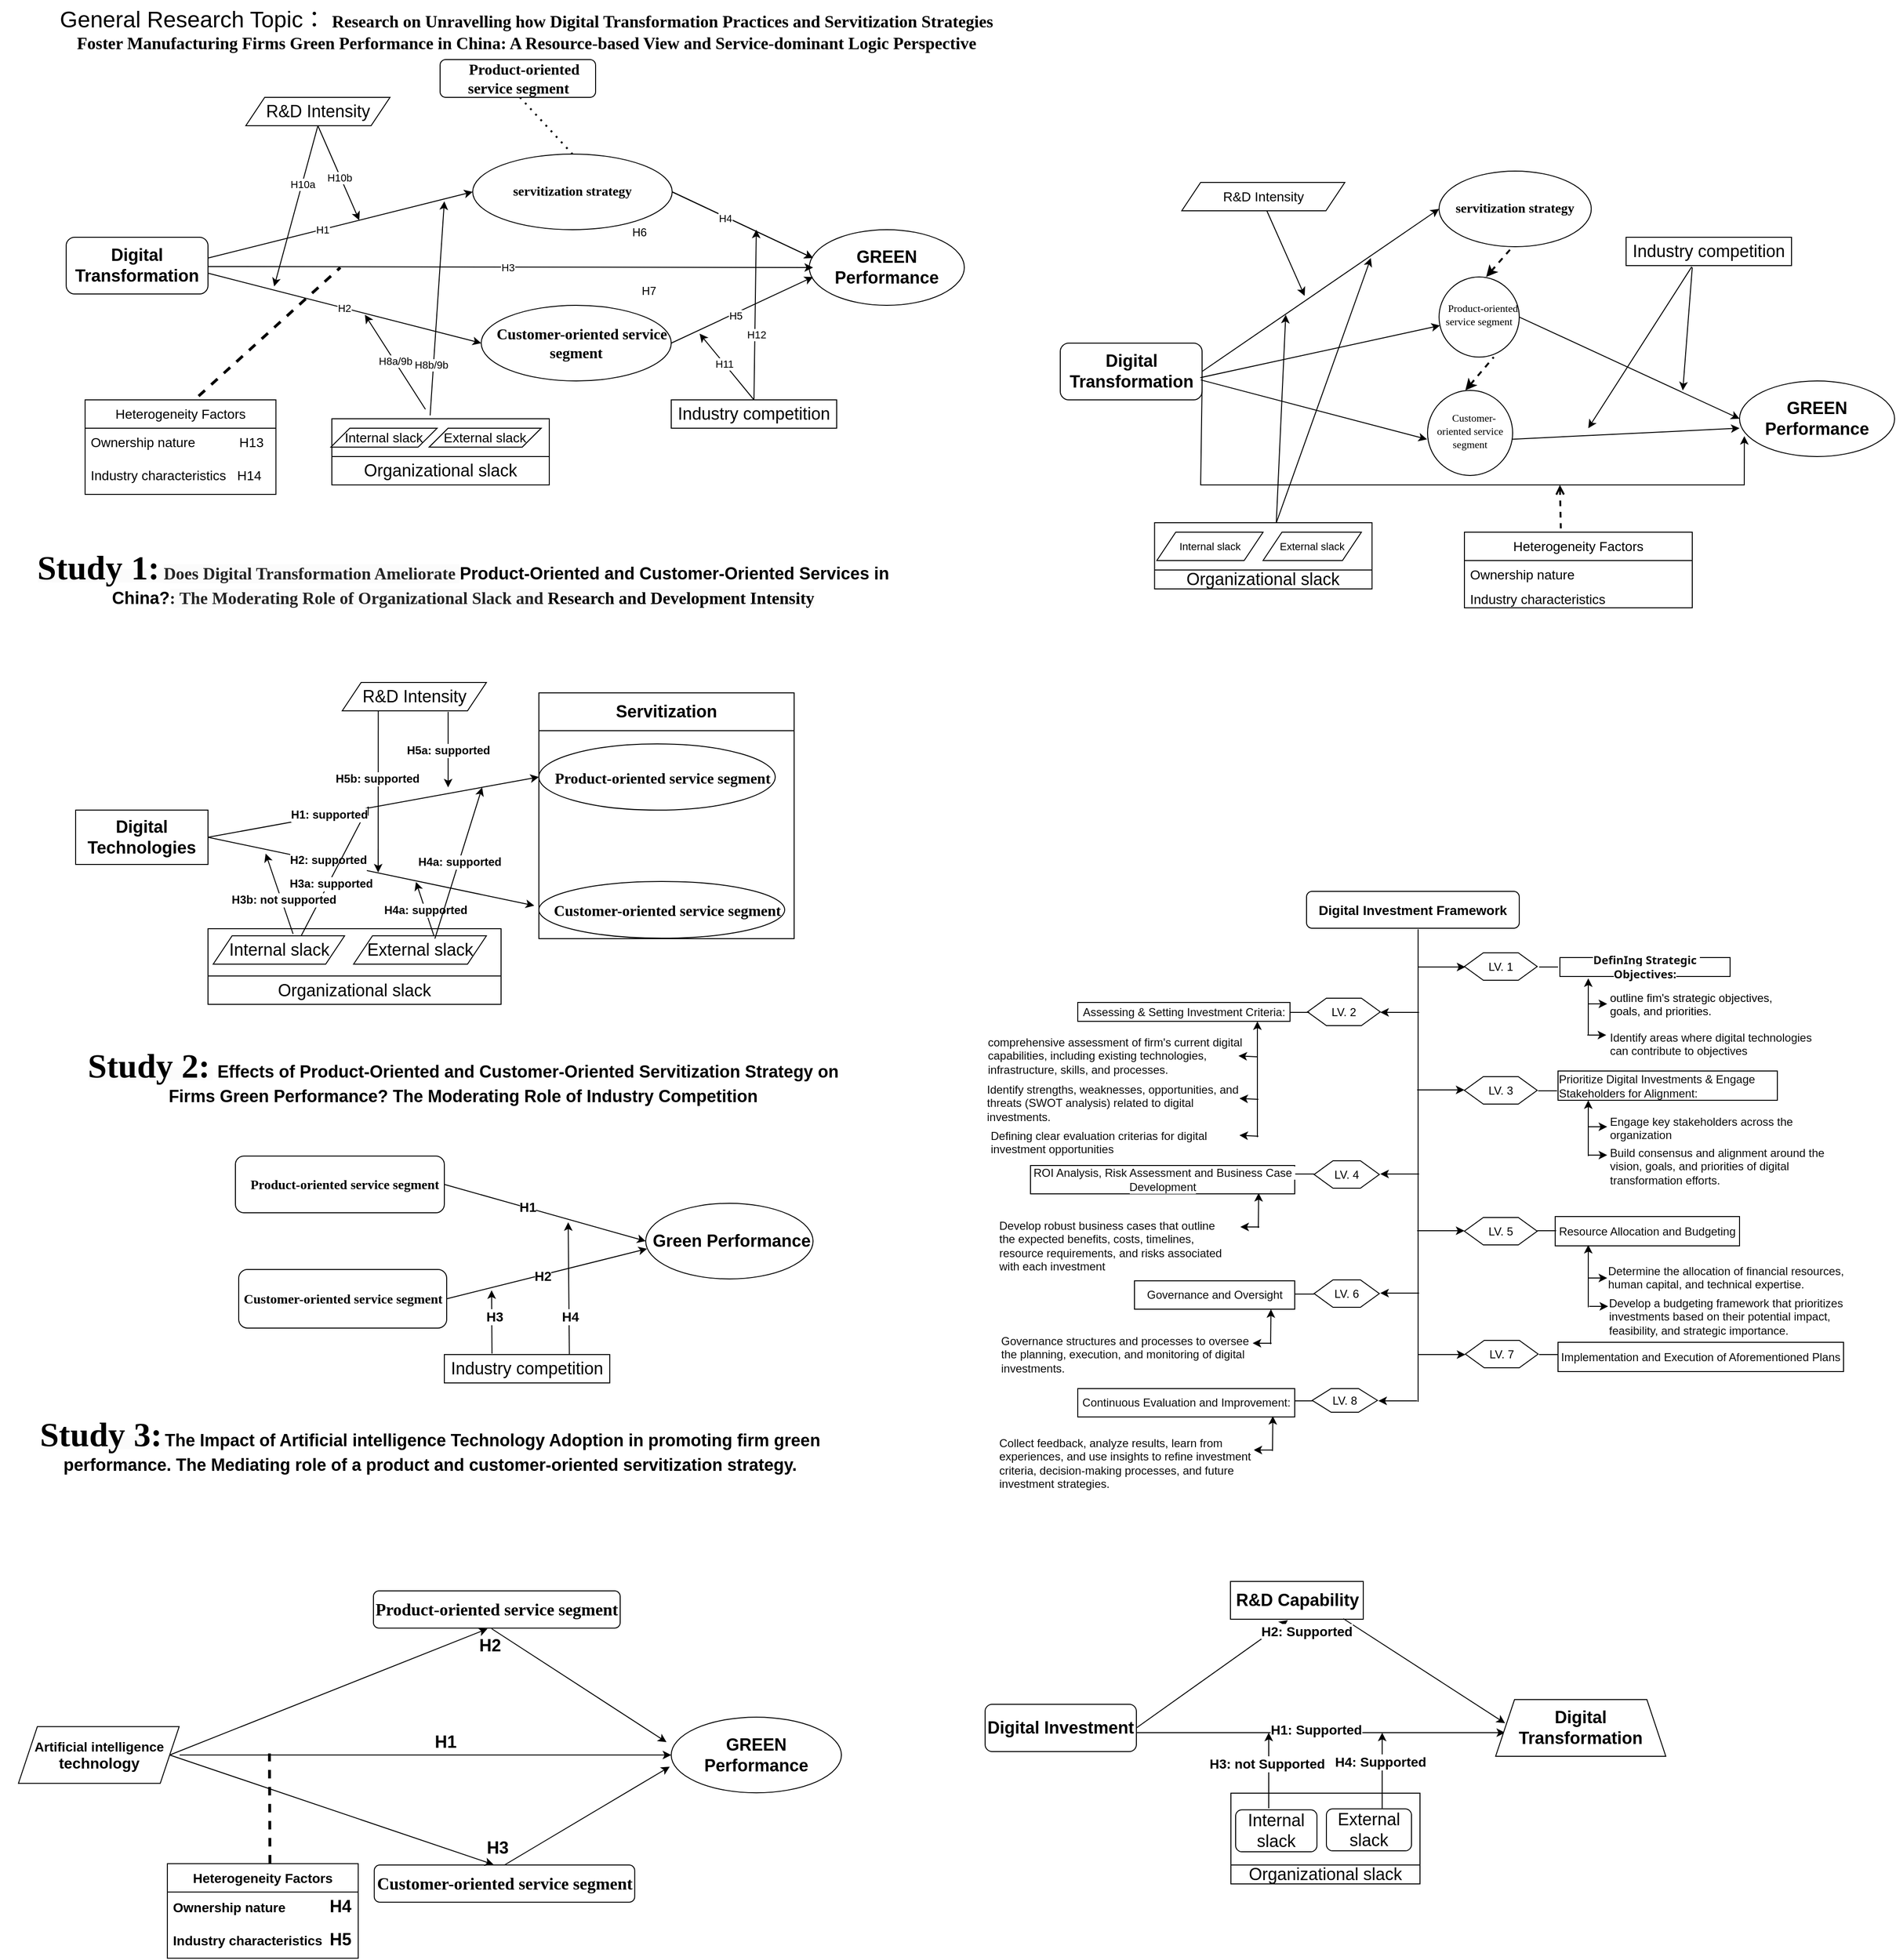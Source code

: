 <mxfile version="26.0.6">
  <diagram name="Page-1" id="afQoHodcAvXpzbwKr9Sr">
    <mxGraphModel dx="984" dy="2825" grid="1" gridSize="10" guides="1" tooltips="1" connect="1" arrows="1" fold="1" page="1" pageScale="1" pageWidth="850" pageHeight="1100" math="0" shadow="0">
      <root>
        <mxCell id="0" />
        <mxCell id="1" parent="0" />
        <mxCell id="JQAZH1_SOIJlQqE_hVka-53" value="" style="endArrow=classic;html=1;rounded=0;entryX=-0.019;entryY=0.426;entryDx=0;entryDy=0;exitX=1;exitY=0.5;exitDx=0;exitDy=0;entryPerimeter=0;" parent="1" source="JQAZH1_SOIJlQqE_hVka-55" target="JQAZH1_SOIJlQqE_hVka-210" edge="1">
          <mxGeometry width="50" height="50" relative="1" as="geometry">
            <mxPoint x="215" y="231.5" as="sourcePoint" />
            <mxPoint x="661" y="-787.5" as="targetPoint" />
          </mxGeometry>
        </mxCell>
        <mxCell id="JQAZH1_SOIJlQqE_hVka-54" value="&lt;font style=&quot;font-size: 12px;&quot;&gt;&lt;b&gt;H2:&amp;nbsp;&lt;/b&gt;&lt;/font&gt;&lt;b style=&quot;font-size: 12px;&quot;&gt;supported&lt;/b&gt;&lt;div&gt;&lt;font style=&quot;font-size: 12px;&quot;&gt;&lt;b&gt;&lt;br&gt;&lt;/b&gt;&lt;/font&gt;&lt;/div&gt;" style="edgeLabel;html=1;align=center;verticalAlign=middle;resizable=0;points=[];" parent="JQAZH1_SOIJlQqE_hVka-53" vertex="1" connectable="0">
          <mxGeometry x="-0.268" y="1" relative="1" as="geometry">
            <mxPoint y="6" as="offset" />
          </mxGeometry>
        </mxCell>
        <mxCell id="JQAZH1_SOIJlQqE_hVka-55" value="&lt;b style=&quot;border-color: var(--border-color);&quot;&gt;&lt;font style=&quot;font-size: 18px;&quot;&gt;Digital Technologies&lt;/font&gt;&lt;/b&gt;" style="rounded=0;whiteSpace=wrap;html=1;" parent="1" vertex="1">
          <mxGeometry x="200" y="-816" width="140" height="57.5" as="geometry" />
        </mxCell>
        <mxCell id="JQAZH1_SOIJlQqE_hVka-56" value="" style="endArrow=classic;html=1;rounded=0;" parent="1" edge="1">
          <mxGeometry width="50" height="50" relative="1" as="geometry">
            <mxPoint x="437" y="-680" as="sourcePoint" />
            <mxPoint x="510" y="-820" as="targetPoint" />
          </mxGeometry>
        </mxCell>
        <mxCell id="JQAZH1_SOIJlQqE_hVka-57" value="&lt;font style=&quot;font-size: 12px;&quot;&gt;&lt;b&gt;H3a:&amp;nbsp;&lt;/b&gt;&lt;/font&gt;&lt;b style=&quot;font-size: 12px;&quot;&gt;supported&lt;/b&gt;" style="edgeLabel;html=1;align=center;verticalAlign=middle;resizable=0;points=[];" parent="JQAZH1_SOIJlQqE_hVka-56" vertex="1" connectable="0">
          <mxGeometry x="-0.16" y="-2" relative="1" as="geometry">
            <mxPoint as="offset" />
          </mxGeometry>
        </mxCell>
        <mxCell id="JQAZH1_SOIJlQqE_hVka-58" value="&lt;span style=&quot;font-size: 18px;&quot;&gt;R&amp;amp;D Intensity&lt;/span&gt;" style="shape=parallelogram;perimeter=parallelogramPerimeter;whiteSpace=wrap;html=1;fixedSize=1;" parent="1" vertex="1">
          <mxGeometry x="482" y="-951" width="152.5" height="30" as="geometry" />
        </mxCell>
        <mxCell id="JQAZH1_SOIJlQqE_hVka-59" value="" style="endArrow=classic;html=1;rounded=0;" parent="1" edge="1">
          <mxGeometry width="50" height="50" relative="1" as="geometry">
            <mxPoint x="580" y="-680" as="sourcePoint" />
            <mxPoint x="560" y="-740" as="targetPoint" />
          </mxGeometry>
        </mxCell>
        <mxCell id="JQAZH1_SOIJlQqE_hVka-60" value="&lt;b style=&quot;font-size: 12px;&quot;&gt;H4a:&amp;nbsp;&lt;/b&gt;&lt;b style=&quot;font-size: 12px;&quot;&gt;supported&lt;/b&gt;" style="edgeLabel;html=1;align=center;verticalAlign=middle;resizable=0;points=[];" parent="JQAZH1_SOIJlQqE_hVka-59" vertex="1" connectable="0">
          <mxGeometry x="0.018" relative="1" as="geometry">
            <mxPoint as="offset" />
          </mxGeometry>
        </mxCell>
        <mxCell id="JQAZH1_SOIJlQqE_hVka-61" value="&lt;font style=&quot;&quot;&gt;&lt;span style=&quot;border-color: var(--border-color); color: rgb(0, 0, 0); font-family: &amp;quot;Times New Roman&amp;quot;, serif; font-style: normal; font-variant-ligatures: normal; font-variant-caps: normal; letter-spacing: normal; orphans: 2; text-indent: 48px; text-transform: none; widows: 2; word-spacing: 0px; -webkit-text-stroke-width: 0px; background-color: rgb(251, 251, 251); text-decoration-thickness: initial; text-decoration-style: initial; text-decoration-color: initial;&quot;&gt;&lt;font style=&quot;font-weight: bold; font-size: 36px;&quot;&gt;Study 1:&lt;/font&gt;&lt;font style=&quot;font-size: 18px;&quot;&gt;&lt;b style=&quot;&quot;&gt;&amp;nbsp;&lt;/b&gt;&lt;/font&gt;&lt;/span&gt;&lt;font style=&quot;font-size: 18px;&quot;&gt;&lt;b&gt;&lt;font style=&quot;&quot;&gt;&lt;font style=&quot;&quot;&gt;&lt;font style=&quot;&quot;&gt;&lt;span style=&quot;border-color: var(--border-color); color: rgb(0, 0, 0); font-style: normal; font-variant-ligatures: normal; font-variant-caps: normal; letter-spacing: normal; orphans: 2; text-indent: 48px; text-transform: none; widows: 2; word-spacing: 0px; -webkit-text-stroke-width: 0px; background-color: rgb(251, 251, 251); text-decoration-thickness: initial; text-decoration-style: initial; text-decoration-color: initial;&quot;&gt;&lt;span lang=&quot;EN-US&quot; style=&quot;border-color: var(--border-color); color: rgb(37, 37, 37);&quot;&gt;&lt;font face=&quot;Times New Roman&quot;&gt;&lt;font style=&quot;&quot;&gt;Does &lt;/font&gt;D&lt;/font&gt;&lt;/span&gt;&lt;/span&gt;&lt;span style=&quot;border-color: var(--border-color); color: rgb(0, 0, 0); font-style: normal; font-variant-ligatures: normal; font-variant-caps: normal; letter-spacing: normal; orphans: 2; text-indent: 48px; text-transform: none; widows: 2; word-spacing: 0px; -webkit-text-stroke-width: 0px; background-color: rgb(251, 251, 251); text-decoration-thickness: initial; text-decoration-style: initial; text-decoration-color: initial;&quot;&gt;&lt;span style=&quot;border-color: var(--border-color); color: rgb(37, 37, 37);&quot;&gt;&lt;font face=&quot;NEVmRSyf6neYlMJpCC3F&quot;&gt;igital Transformation Ameliorate&lt;/font&gt;&lt;font face=&quot;Times New Roman, serif&quot;&gt;&amp;nbsp;&lt;/font&gt;&lt;/span&gt;&lt;/span&gt;&lt;/font&gt;&lt;/font&gt;&lt;/font&gt;Product-Oriented and Customer-Oriented Services in China?&lt;span style=&quot;border-color: var(--border-color); color: rgb(0, 0, 0); font-family: &amp;quot;Times New Roman&amp;quot;, serif; font-style: normal; font-variant-ligatures: normal; font-variant-caps: normal; letter-spacing: normal; orphans: 2; text-indent: 48px; text-transform: none; widows: 2; word-spacing: 0px; -webkit-text-stroke-width: 0px; background-color: rgb(251, 251, 251); text-decoration-thickness: initial; text-decoration-style: initial; text-decoration-color: initial;&quot;&gt;&lt;span style=&quot;border-color: var(--border-color); color: rgb(37, 37, 37);&quot;&gt;: The&lt;span&gt;&amp;nbsp;&lt;/span&gt;&lt;/span&gt;&lt;/span&gt;&lt;span style=&quot;border-color: var(--border-color); color: rgb(0, 0, 0); font-family: &amp;quot;Times New Roman&amp;quot;, serif; font-style: normal; font-variant-ligatures: normal; font-variant-caps: normal; letter-spacing: normal; orphans: 2; text-indent: 48px; text-transform: none; widows: 2; word-spacing: 0px; -webkit-text-stroke-width: 0px; background-color: rgb(251, 251, 251); text-decoration-thickness: initial; text-decoration-style: initial; text-decoration-color: initial;&quot;&gt;&lt;span lang=&quot;EN-US&quot; style=&quot;border-color: var(--border-color); color: rgb(37, 37, 37);&quot;&gt;M&lt;/span&gt;&lt;/span&gt;&lt;span style=&quot;border-color: var(--border-color); color: rgb(0, 0, 0); font-family: &amp;quot;Times New Roman&amp;quot;, serif; font-style: normal; font-variant-ligatures: normal; font-variant-caps: normal; letter-spacing: normal; orphans: 2; text-indent: 48px; text-transform: none; widows: 2; word-spacing: 0px; -webkit-text-stroke-width: 0px; background-color: rgb(251, 251, 251); text-decoration-thickness: initial; text-decoration-style: initial; text-decoration-color: initial;&quot;&gt;&lt;span style=&quot;border-color: var(--border-color); color: rgb(37, 37, 37);&quot;&gt;oderating&lt;span&gt;&amp;nbsp;&lt;/span&gt;&lt;/span&gt;&lt;/span&gt;&lt;span style=&quot;border-color: var(--border-color); color: rgb(0, 0, 0); font-family: &amp;quot;Times New Roman&amp;quot;, serif; font-style: normal; font-variant-ligatures: normal; font-variant-caps: normal; letter-spacing: normal; orphans: 2; text-indent: 48px; text-transform: none; widows: 2; word-spacing: 0px; -webkit-text-stroke-width: 0px; background-color: rgb(251, 251, 251); text-decoration-thickness: initial; text-decoration-style: initial; text-decoration-color: initial;&quot;&gt;&lt;span lang=&quot;EN-US&quot; style=&quot;border-color: var(--border-color); color: rgb(37, 37, 37);&quot;&gt;R&lt;/span&gt;&lt;/span&gt;&lt;span style=&quot;border-color: var(--border-color); color: rgb(0, 0, 0); font-family: &amp;quot;Times New Roman&amp;quot;, serif; font-style: normal; font-variant-ligatures: normal; font-variant-caps: normal; letter-spacing: normal; orphans: 2; text-indent: 48px; text-transform: none; widows: 2; word-spacing: 0px; -webkit-text-stroke-width: 0px; background-color: rgb(251, 251, 251); text-decoration-thickness: initial; text-decoration-style: initial; text-decoration-color: initial;&quot;&gt;&lt;span style=&quot;border-color: var(--border-color); color: rgb(37, 37, 37);&quot;&gt;ole of&lt;span&gt;&amp;nbsp;&lt;/span&gt;&lt;/span&gt;&lt;/span&gt;&lt;span style=&quot;border-color: var(--border-color); color: rgb(0, 0, 0); font-family: &amp;quot;Times New Roman&amp;quot;, serif; font-style: normal; font-variant-ligatures: normal; font-variant-caps: normal; letter-spacing: normal; orphans: 2; text-indent: 48px; text-transform: none; widows: 2; word-spacing: 0px; -webkit-text-stroke-width: 0px; background-color: rgb(251, 251, 251); text-decoration-thickness: initial; text-decoration-style: initial; text-decoration-color: initial;&quot;&gt;&lt;span lang=&quot;EN-US&quot; style=&quot;border-color: var(--border-color); color: rgb(37, 37, 37);&quot;&gt;O&lt;/span&gt;&lt;/span&gt;&lt;span style=&quot;border-color: var(--border-color); color: rgb(0, 0, 0); font-family: &amp;quot;Times New Roman&amp;quot;, serif; font-style: normal; font-variant-ligatures: normal; font-variant-caps: normal; letter-spacing: normal; orphans: 2; text-indent: 48px; text-transform: none; widows: 2; word-spacing: 0px; -webkit-text-stroke-width: 0px; background-color: rgb(251, 251, 251); text-decoration-thickness: initial; text-decoration-style: initial; text-decoration-color: initial;&quot;&gt;&lt;span style=&quot;border-color: var(--border-color); color: rgb(37, 37, 37);&quot;&gt;rganizational&lt;span&gt;&amp;nbsp;&lt;/span&gt;&lt;/span&gt;&lt;/span&gt;&lt;span style=&quot;border-color: var(--border-color); color: rgb(0, 0, 0); font-family: &amp;quot;Times New Roman&amp;quot;, serif; font-style: normal; font-variant-ligatures: normal; font-variant-caps: normal; letter-spacing: normal; orphans: 2; text-indent: 48px; text-transform: none; widows: 2; word-spacing: 0px; -webkit-text-stroke-width: 0px; background-color: rgb(251, 251, 251); text-decoration-thickness: initial; text-decoration-style: initial; text-decoration-color: initial;&quot;&gt;&lt;span lang=&quot;EN-US&quot; style=&quot;border-color: var(--border-color); color: rgb(37, 37, 37);&quot;&gt;S&lt;/span&gt;&lt;/span&gt;&lt;span style=&quot;border-color: var(--border-color); color: rgb(0, 0, 0); font-family: &amp;quot;Times New Roman&amp;quot;, serif; font-style: normal; font-variant-ligatures: normal; font-variant-caps: normal; letter-spacing: normal; orphans: 2; text-indent: 48px; text-transform: none; widows: 2; word-spacing: 0px; -webkit-text-stroke-width: 0px; background-color: rgb(251, 251, 251); text-decoration-thickness: initial; text-decoration-style: initial; text-decoration-color: initial;&quot;&gt;&lt;span style=&quot;border-color: var(--border-color); color: rgb(37, 37, 37);&quot;&gt;lack and&lt;span&gt;&amp;nbsp;&lt;/span&gt;&lt;/span&gt;&lt;/span&gt;&lt;span style=&quot;border-color: var(--border-color); color: rgb(0, 0, 0); font-family: &amp;quot;Times New Roman&amp;quot;, serif; font-style: normal; font-variant-ligatures: normal; font-variant-caps: normal; letter-spacing: normal; orphans: 2; text-indent: 48px; text-transform: none; widows: 2; word-spacing: 0px; -webkit-text-stroke-width: 0px; background-color: rgb(251, 251, 251); text-decoration-thickness: initial; text-decoration-style: initial; text-decoration-color: initial;&quot;&gt;Research and Development Intensity&lt;/span&gt;&lt;/b&gt;&lt;/font&gt;&lt;/font&gt;" style="text;whiteSpace=wrap;html=1;align=center;" parent="1" vertex="1">
          <mxGeometry x="139.5" y="-1100" width="940" height="70" as="geometry" />
        </mxCell>
        <mxCell id="JQAZH1_SOIJlQqE_hVka-62" value="&lt;p style=&quot;margin: 0px; font-variant-numeric: normal; font-variant-east-asian: normal; font-variant-alternates: normal; font-kerning: auto; font-optical-sizing: auto; font-feature-settings: normal; font-variation-settings: normal; font-variant-position: normal; font-stretch: normal; line-height: normal; font-family: &amp;quot;Times New Roman&amp;quot;; text-align: start;&quot; class=&quot;p1&quot;&gt;&lt;font style=&quot;font-size: 14px;&quot;&gt;&lt;b style=&quot;&quot;&gt;Customer-oriented service segment&lt;/b&gt;&lt;/font&gt;&lt;/p&gt;" style="rounded=1;whiteSpace=wrap;html=1;" parent="1" vertex="1">
          <mxGeometry x="372.5" y="-330" width="220" height="62" as="geometry" />
        </mxCell>
        <mxCell id="JQAZH1_SOIJlQqE_hVka-63" value="&lt;p style=&quot;margin: 0px; font-variant-numeric: normal; font-variant-east-asian: normal; font-variant-alternates: normal; font-kerning: auto; font-optical-sizing: auto; font-feature-settings: normal; font-variation-settings: normal; font-variant-position: normal; font-stretch: normal; line-height: normal; font-family: &amp;quot;Times New Roman&amp;quot;; text-align: start;&quot; class=&quot;p1&quot;&gt;&lt;font style=&quot;font-size: 14px;&quot;&gt;&lt;b&gt;&amp;nbsp; &amp;nbsp;Product-oriented service segment&lt;/b&gt;&lt;/font&gt;&lt;/p&gt;" style="rounded=1;whiteSpace=wrap;html=1;" parent="1" vertex="1">
          <mxGeometry x="369" y="-450" width="221" height="60" as="geometry" />
        </mxCell>
        <mxCell id="JQAZH1_SOIJlQqE_hVka-64" value="" style="endArrow=classic;html=1;rounded=0;entryX=0.008;entryY=0.601;entryDx=0;entryDy=0;exitX=1;exitY=0.5;exitDx=0;exitDy=0;entryPerimeter=0;" parent="1" source="JQAZH1_SOIJlQqE_hVka-62" target="JQAZH1_SOIJlQqE_hVka-72" edge="1">
          <mxGeometry width="50" height="50" relative="1" as="geometry">
            <mxPoint x="647.75" y="-224" as="sourcePoint" />
            <mxPoint x="800" y="-333.37" as="targetPoint" />
          </mxGeometry>
        </mxCell>
        <mxCell id="JQAZH1_SOIJlQqE_hVka-65" value="&lt;b style=&quot;&quot;&gt;&lt;font style=&quot;font-size: 14px;&quot;&gt;H2&lt;/font&gt;&lt;/b&gt;" style="edgeLabel;html=1;align=center;verticalAlign=middle;resizable=0;points=[];" parent="JQAZH1_SOIJlQqE_hVka-64" vertex="1" connectable="0">
          <mxGeometry x="-0.041" relative="1" as="geometry">
            <mxPoint y="1" as="offset" />
          </mxGeometry>
        </mxCell>
        <mxCell id="JQAZH1_SOIJlQqE_hVka-66" value="&lt;font style=&quot;&quot;&gt;&lt;span style=&quot;border-color: var(--border-color); color: rgb(0, 0, 0); font-family: &amp;quot;Times New Roman&amp;quot;, serif; font-style: normal; font-variant-ligatures: normal; font-variant-caps: normal; letter-spacing: normal; orphans: 2; text-indent: 48px; text-transform: none; widows: 2; word-spacing: 0px; -webkit-text-stroke-width: 0px; background-color: rgb(251, 251, 251); text-decoration-thickness: initial; text-decoration-style: initial; text-decoration-color: initial;&quot;&gt;&lt;font style=&quot;font-weight: bold; font-size: 36px;&quot;&gt;Study 2:&lt;/font&gt;&lt;font style=&quot;&quot;&gt;&amp;nbsp;&lt;/font&gt;&lt;/span&gt;&lt;/font&gt;&lt;b&gt;&lt;span style=&quot;font-size: 18px; border-color: var(--border-color);&quot;&gt;&amp;nbsp;Effects of&amp;nbsp;&lt;/span&gt;&lt;/b&gt;&lt;b style=&quot;font-size: 18px;&quot;&gt;Product-Oriented and Customer-Oriented Servitization Strategy on Firms Green&lt;/b&gt;&lt;b&gt;&lt;span style=&quot;background-color: initial; font-size: 18px; border-color: var(--border-color);&quot;&gt;&amp;nbsp;&lt;/span&gt;&lt;span style=&quot;font-size: 18px; border-color: var(--border-color);&quot;&gt;Performance? The Moderating Role of Industry Competition&lt;/span&gt;&lt;/b&gt;" style="text;whiteSpace=wrap;html=1;align=center;" parent="1" vertex="1">
          <mxGeometry x="200" y="-573" width="820" height="70" as="geometry" />
        </mxCell>
        <mxCell id="JQAZH1_SOIJlQqE_hVka-67" value="&lt;font style=&quot;&quot;&gt;&lt;span style=&quot;border-color: var(--border-color); color: rgb(0, 0, 0); font-family: &amp;quot;Times New Roman&amp;quot;, serif; font-style: normal; font-variant-ligatures: normal; font-variant-caps: normal; letter-spacing: normal; orphans: 2; text-indent: 48px; text-transform: none; widows: 2; word-spacing: 0px; -webkit-text-stroke-width: 0px; background-color: rgb(251, 251, 251); text-decoration-thickness: initial; text-decoration-style: initial; text-decoration-color: initial;&quot;&gt;&lt;font style=&quot;font-weight: bold; font-size: 36px;&quot;&gt;Study 3:&lt;/font&gt;&lt;font style=&quot;&quot;&gt;&amp;nbsp;&lt;/font&gt;&lt;/span&gt;&lt;/font&gt;&lt;span style=&quot;background-color: initial;&quot;&gt;&lt;font style=&quot;font-size: 18px;&quot;&gt;&lt;b&gt;The Impact of Artificial intelligence Technology Adoption in promoting firm green performance. The Mediating role of a product and customer-oriented servitization strategy.&lt;/b&gt;&lt;/font&gt;&lt;/span&gt;" style="text;whiteSpace=wrap;html=1;align=center;" parent="1" vertex="1">
          <mxGeometry x="120" y="-183" width="910" height="78" as="geometry" />
        </mxCell>
        <mxCell id="JQAZH1_SOIJlQqE_hVka-68" value="&lt;span style=&quot;text-indent: -18pt; background-color: initial;&quot;&gt;&lt;font style=&quot;font-size: 24px;&quot;&gt;General Research Topic：&amp;nbsp;&lt;/font&gt;&lt;/span&gt;&lt;span style=&quot;font-family: &amp;quot;Times New Roman&amp;quot;, serif; text-indent: 36pt; background-color: initial;&quot;&gt;&lt;b&gt;&lt;font style=&quot;font-size: 18px;&quot;&gt;Research on Unravelling how Digital Transformation Practices and Servitization Strategies Foster Manufacturing Firms Green Performance in China: A Resource-based View and Service-dominant Logic Perspective&lt;/font&gt;&lt;/b&gt;&lt;/span&gt;" style="text;whiteSpace=wrap;html=1;align=center;" parent="1" vertex="1">
          <mxGeometry x="161.37" y="-1673" width="1032.25" height="70" as="geometry" />
        </mxCell>
        <mxCell id="JQAZH1_SOIJlQqE_hVka-69" value="" style="endArrow=classic;html=1;rounded=0;entryX=0;entryY=0.5;entryDx=0;entryDy=0;exitX=1;exitY=0.5;exitDx=0;exitDy=0;" parent="1" source="JQAZH1_SOIJlQqE_hVka-55" target="JQAZH1_SOIJlQqE_hVka-209" edge="1">
          <mxGeometry width="50" height="50" relative="1" as="geometry">
            <mxPoint x="390" y="-777" as="sourcePoint" />
            <mxPoint x="675" y="-726" as="targetPoint" />
          </mxGeometry>
        </mxCell>
        <mxCell id="JQAZH1_SOIJlQqE_hVka-70" value="&lt;font style=&quot;font-size: 12px;&quot;&gt;&lt;b&gt;H1:&amp;nbsp;&lt;/b&gt;&lt;/font&gt;&lt;b style=&quot;font-size: 12px;&quot;&gt;supported&lt;/b&gt;" style="edgeLabel;html=1;align=center;verticalAlign=middle;resizable=0;points=[];" parent="JQAZH1_SOIJlQqE_hVka-69" vertex="1" connectable="0">
          <mxGeometry x="-0.268" y="1" relative="1" as="geometry">
            <mxPoint as="offset" />
          </mxGeometry>
        </mxCell>
        <mxCell id="JQAZH1_SOIJlQqE_hVka-71" value="&lt;span style=&quot;font-size: 18px;&quot;&gt;Internal slack&lt;/span&gt;" style="shape=parallelogram;perimeter=parallelogramPerimeter;whiteSpace=wrap;html=1;fixedSize=1;" parent="1" vertex="1">
          <mxGeometry x="345.5" y="-683" width="139" height="30" as="geometry" />
        </mxCell>
        <mxCell id="JQAZH1_SOIJlQqE_hVka-72" value="&lt;b style=&quot;font-size: 18px;&quot;&gt;&amp;nbsp;Green&amp;nbsp;&lt;/b&gt;&lt;b style=&quot;background-color: initial; font-size: 18px;&quot;&gt;Performance&lt;/b&gt;" style="ellipse;whiteSpace=wrap;html=1;" parent="1" vertex="1">
          <mxGeometry x="803" y="-400" width="177" height="80" as="geometry" />
        </mxCell>
        <mxCell id="JQAZH1_SOIJlQqE_hVka-73" value="" style="endArrow=classic;html=1;rounded=0;exitX=1;exitY=0.5;exitDx=0;exitDy=0;entryX=0;entryY=0.5;entryDx=0;entryDy=0;" parent="1" source="JQAZH1_SOIJlQqE_hVka-63" target="JQAZH1_SOIJlQqE_hVka-72" edge="1">
          <mxGeometry width="50" height="50" relative="1" as="geometry">
            <mxPoint x="545" y="-420" as="sourcePoint" />
            <mxPoint x="860" y="-300" as="targetPoint" />
          </mxGeometry>
        </mxCell>
        <mxCell id="JQAZH1_SOIJlQqE_hVka-74" value="&lt;font style=&quot;font-size: 14px;&quot;&gt;&lt;b style=&quot;&quot;&gt;H1&lt;/b&gt;&lt;/font&gt;" style="edgeLabel;html=1;align=center;verticalAlign=middle;resizable=0;points=[];" parent="JQAZH1_SOIJlQqE_hVka-73" vertex="1" connectable="0">
          <mxGeometry x="-0.181" y="1" relative="1" as="geometry">
            <mxPoint as="offset" />
          </mxGeometry>
        </mxCell>
        <mxCell id="JQAZH1_SOIJlQqE_hVka-75" value="" style="endArrow=classic;html=1;rounded=0;exitX=0.25;exitY=1;exitDx=0;exitDy=0;" parent="1" source="JQAZH1_SOIJlQqE_hVka-58" edge="1">
          <mxGeometry width="50" height="50" relative="1" as="geometry">
            <mxPoint x="520" y="-900" as="sourcePoint" />
            <mxPoint x="520" y="-750" as="targetPoint" />
          </mxGeometry>
        </mxCell>
        <mxCell id="JQAZH1_SOIJlQqE_hVka-76" value="&lt;font style=&quot;font-size: 12px;&quot;&gt;&lt;b&gt;H5b:&amp;nbsp;&lt;/b&gt;&lt;/font&gt;&lt;b style=&quot;font-size: 12px;&quot;&gt;supported&lt;/b&gt;" style="edgeLabel;html=1;align=center;verticalAlign=middle;resizable=0;points=[];" parent="JQAZH1_SOIJlQqE_hVka-75" vertex="1" connectable="0">
          <mxGeometry x="-0.16" y="-2" relative="1" as="geometry">
            <mxPoint x="1" as="offset" />
          </mxGeometry>
        </mxCell>
        <mxCell id="JQAZH1_SOIJlQqE_hVka-77" value="" style="endArrow=classic;html=1;rounded=0;" parent="1" edge="1">
          <mxGeometry width="50" height="50" relative="1" as="geometry">
            <mxPoint x="594" y="-920" as="sourcePoint" />
            <mxPoint x="594" y="-840" as="targetPoint" />
          </mxGeometry>
        </mxCell>
        <mxCell id="JQAZH1_SOIJlQqE_hVka-78" value="&lt;b style=&quot;font-size: 12px;&quot;&gt;H5a:&amp;nbsp;&lt;/b&gt;&lt;b style=&quot;font-size: 12px;&quot;&gt;supported&lt;/b&gt;" style="edgeLabel;html=1;align=center;verticalAlign=middle;resizable=0;points=[];" parent="JQAZH1_SOIJlQqE_hVka-77" vertex="1" connectable="0">
          <mxGeometry x="0.018" relative="1" as="geometry">
            <mxPoint as="offset" />
          </mxGeometry>
        </mxCell>
        <mxCell id="JQAZH1_SOIJlQqE_hVka-79" value="&lt;span style=&quot;font-size: 18px;&quot;&gt;External slack&lt;/span&gt;" style="shape=parallelogram;perimeter=parallelogramPerimeter;whiteSpace=wrap;html=1;fixedSize=1;" parent="1" vertex="1">
          <mxGeometry x="494" y="-683" width="140.5" height="30" as="geometry" />
        </mxCell>
        <mxCell id="JQAZH1_SOIJlQqE_hVka-80" value="" style="endArrow=classic;html=1;rounded=0;" parent="1" edge="1">
          <mxGeometry width="50" height="50" relative="1" as="geometry">
            <mxPoint x="580" y="-680" as="sourcePoint" />
            <mxPoint x="630" y="-840" as="targetPoint" />
          </mxGeometry>
        </mxCell>
        <mxCell id="JQAZH1_SOIJlQqE_hVka-81" value="&lt;b style=&quot;font-size: 12px;&quot;&gt;H4a:&amp;nbsp;&lt;/b&gt;&lt;b style=&quot;font-size: 12px;&quot;&gt;supported&lt;/b&gt;" style="edgeLabel;html=1;align=center;verticalAlign=middle;resizable=0;points=[];" parent="JQAZH1_SOIJlQqE_hVka-80" vertex="1" connectable="0">
          <mxGeometry x="0.018" relative="1" as="geometry">
            <mxPoint as="offset" />
          </mxGeometry>
        </mxCell>
        <mxCell id="JQAZH1_SOIJlQqE_hVka-82" value="" style="endArrow=classic;html=1;rounded=0;" parent="1" edge="1">
          <mxGeometry width="50" height="50" relative="1" as="geometry">
            <mxPoint x="430" y="-685" as="sourcePoint" />
            <mxPoint x="401" y="-770" as="targetPoint" />
          </mxGeometry>
        </mxCell>
        <mxCell id="JQAZH1_SOIJlQqE_hVka-83" value="&lt;font style=&quot;font-size: 12px;&quot;&gt;&lt;b&gt;H3b: not supported&lt;/b&gt;&lt;/font&gt;" style="edgeLabel;html=1;align=center;verticalAlign=middle;resizable=0;points=[];" parent="JQAZH1_SOIJlQqE_hVka-82" vertex="1" connectable="0">
          <mxGeometry x="-0.16" y="-2" relative="1" as="geometry">
            <mxPoint as="offset" />
          </mxGeometry>
        </mxCell>
        <mxCell id="JQAZH1_SOIJlQqE_hVka-84" value="&lt;span style=&quot;font-size: 18px;&quot;&gt;Organizational slack&lt;/span&gt;" style="swimlane;fontStyle=0;childLayout=stackLayout;horizontal=1;startSize=30;horizontalStack=0;resizeParent=1;resizeParentMax=0;resizeLast=0;collapsible=1;marginBottom=0;whiteSpace=wrap;html=1;direction=west;" parent="1" vertex="1">
          <mxGeometry x="340" y="-690.5" width="310" height="80" as="geometry" />
        </mxCell>
        <mxCell id="JQAZH1_SOIJlQqE_hVka-85" value="&lt;span style=&quot;font-size: 18px;&quot;&gt;Industry competition&lt;/span&gt;" style="whiteSpace=wrap;html=1;" parent="1" vertex="1">
          <mxGeometry x="590" y="-240" width="175" height="30" as="geometry" />
        </mxCell>
        <mxCell id="JQAZH1_SOIJlQqE_hVka-86" value="" style="endArrow=classic;html=1;rounded=0;exitX=0.288;exitY=-0.033;exitDx=0;exitDy=0;exitPerimeter=0;" parent="1" source="JQAZH1_SOIJlQqE_hVka-85" edge="1">
          <mxGeometry width="50" height="50" relative="1" as="geometry">
            <mxPoint x="590" y="-258" as="sourcePoint" />
            <mxPoint x="640" y="-308" as="targetPoint" />
          </mxGeometry>
        </mxCell>
        <mxCell id="JQAZH1_SOIJlQqE_hVka-87" value="&lt;b style=&quot;&quot;&gt;&lt;font style=&quot;font-size: 14px;&quot;&gt;H3&lt;/font&gt;&lt;/b&gt;" style="edgeLabel;html=1;align=center;verticalAlign=middle;resizable=0;points=[];" parent="JQAZH1_SOIJlQqE_hVka-86" vertex="1" connectable="0">
          <mxGeometry x="0.18" y="-3" relative="1" as="geometry">
            <mxPoint as="offset" />
          </mxGeometry>
        </mxCell>
        <mxCell id="JQAZH1_SOIJlQqE_hVka-88" value="" style="endArrow=classic;html=1;rounded=0;exitX=0.75;exitY=0;exitDx=0;exitDy=0;" parent="1" edge="1">
          <mxGeometry width="50" height="50" relative="1" as="geometry">
            <mxPoint x="722.25" y="-240" as="sourcePoint" />
            <mxPoint x="721" y="-380" as="targetPoint" />
          </mxGeometry>
        </mxCell>
        <mxCell id="JQAZH1_SOIJlQqE_hVka-89" value="&lt;b style=&quot;&quot;&gt;&lt;font style=&quot;font-size: 14px;&quot;&gt;H4&lt;/font&gt;&lt;/b&gt;" style="edgeLabel;html=1;align=center;verticalAlign=middle;resizable=0;points=[];" parent="JQAZH1_SOIJlQqE_hVka-88" vertex="1" connectable="0">
          <mxGeometry x="-0.421" y="-1" relative="1" as="geometry">
            <mxPoint as="offset" />
          </mxGeometry>
        </mxCell>
        <mxCell id="JQAZH1_SOIJlQqE_hVka-90" value="&lt;b style=&quot;border-color: var(--border-color);&quot;&gt;&lt;font style=&quot;font-size: 18px;&quot;&gt;Digital Investment&lt;/font&gt;&lt;/b&gt;" style="rounded=1;whiteSpace=wrap;html=1;" parent="1" vertex="1">
          <mxGeometry x="1162" y="130" width="160" height="50" as="geometry" />
        </mxCell>
        <mxCell id="JQAZH1_SOIJlQqE_hVka-91" value="&lt;font style=&quot;font-size: 18px;&quot;&gt;&lt;b style=&quot;&quot;&gt;R&amp;amp;D Capability&lt;/b&gt;&lt;/font&gt;" style="rounded=0;whiteSpace=wrap;html=1;" parent="1" vertex="1">
          <mxGeometry x="1421.5" width="140.5" height="40" as="geometry" />
        </mxCell>
        <mxCell id="JQAZH1_SOIJlQqE_hVka-92" value="" style="endArrow=classic;html=1;rounded=0;entryX=0.432;entryY=1.025;entryDx=0;entryDy=0;exitX=1;exitY=0.5;exitDx=0;exitDy=0;entryPerimeter=0;" parent="1" source="JQAZH1_SOIJlQqE_hVka-90" target="JQAZH1_SOIJlQqE_hVka-91" edge="1">
          <mxGeometry width="50" height="50" relative="1" as="geometry">
            <mxPoint x="1292" y="153.75" as="sourcePoint" />
            <mxPoint x="1422" y="10" as="targetPoint" />
          </mxGeometry>
        </mxCell>
        <mxCell id="JQAZH1_SOIJlQqE_hVka-93" value="" style="endArrow=classic;html=1;rounded=0;entryX=0;entryY=0.5;entryDx=0;entryDy=0;" parent="1" edge="1">
          <mxGeometry width="50" height="50" relative="1" as="geometry">
            <mxPoint x="1322" y="160" as="sourcePoint" />
            <mxPoint x="1712" y="160" as="targetPoint" />
          </mxGeometry>
        </mxCell>
        <mxCell id="JQAZH1_SOIJlQqE_hVka-94" value="&lt;b style=&quot;font-size: 14px;&quot;&gt;H1:&amp;nbsp;&lt;/b&gt;&lt;b style=&quot;font-size: 14px;&quot;&gt;Supported&lt;/b&gt;" style="edgeLabel;html=1;align=center;verticalAlign=middle;resizable=0;points=[];" parent="JQAZH1_SOIJlQqE_hVka-93" vertex="1" connectable="0">
          <mxGeometry x="-0.027" y="3" relative="1" as="geometry">
            <mxPoint as="offset" />
          </mxGeometry>
        </mxCell>
        <mxCell id="JQAZH1_SOIJlQqE_hVka-95" value="" style="endArrow=classic;html=1;rounded=0;exitX=0.824;exitY=0.046;exitDx=0;exitDy=0;exitPerimeter=0;" parent="1" source="JQAZH1_SOIJlQqE_hVka-161" edge="1">
          <mxGeometry width="50" height="50" relative="1" as="geometry">
            <mxPoint x="1577" y="13.75" as="sourcePoint" />
            <mxPoint x="1712" y="150" as="targetPoint" />
          </mxGeometry>
        </mxCell>
        <mxCell id="JQAZH1_SOIJlQqE_hVka-96" value="&lt;font style=&quot;font-size: 14px;&quot;&gt;&lt;b&gt;Digital Investment Framework&lt;/b&gt;&lt;/font&gt;" style="rounded=1;whiteSpace=wrap;html=1;" parent="1" vertex="1">
          <mxGeometry x="1502" y="-730" width="225" height="39" as="geometry" />
        </mxCell>
        <mxCell id="JQAZH1_SOIJlQqE_hVka-97" value="" style="endArrow=classic;html=1;rounded=0;" parent="1" edge="1">
          <mxGeometry width="50" height="50" relative="1" as="geometry">
            <mxPoint x="1620" y="-650" as="sourcePoint" />
            <mxPoint x="1670" y="-650" as="targetPoint" />
          </mxGeometry>
        </mxCell>
        <mxCell id="JQAZH1_SOIJlQqE_hVka-98" value="LV. 1" style="shape=hexagon;perimeter=hexagonPerimeter2;whiteSpace=wrap;html=1;fixedSize=1;" parent="1" vertex="1">
          <mxGeometry x="1669" y="-665" width="77" height="29" as="geometry" />
        </mxCell>
        <mxCell id="JQAZH1_SOIJlQqE_hVka-99" value="" style="endArrow=none;html=1;rounded=0;" parent="1" edge="1">
          <mxGeometry width="50" height="50" relative="1" as="geometry">
            <mxPoint x="1748" y="-650" as="sourcePoint" />
            <mxPoint x="1768" y="-650" as="targetPoint" />
          </mxGeometry>
        </mxCell>
        <mxCell id="JQAZH1_SOIJlQqE_hVka-100" value="&lt;span style=&quot;border: 0px solid rgb(227, 227, 227); box-sizing: border-box; --tw-border-spacing-x: 0; --tw-border-spacing-y: 0; --tw-translate-x: 0; --tw-translate-y: 0; --tw-rotate: 0; --tw-skew-x: 0; --tw-skew-y: 0; --tw-scale-x: 1; --tw-scale-y: 1; --tw-pan-x: ; --tw-pan-y: ; --tw-pinch-zoom: ; --tw-scroll-snap-strictness: proximity; --tw-gradient-from-position: ; --tw-gradient-via-position: ; --tw-gradient-to-position: ; --tw-ordinal: ; --tw-slashed-zero: ; --tw-numeric-figure: ; --tw-numeric-spacing: ; --tw-numeric-fraction: ; --tw-ring-inset: ; --tw-ring-offset-width: 0px; --tw-ring-offset-color: #fff; --tw-ring-color: rgba(69,89,164,.5); --tw-ring-offset-shadow: 0 0 transparent; --tw-ring-shadow: 0 0 transparent; --tw-shadow: 0 0 transparent; --tw-shadow-colored: 0 0 transparent; --tw-blur: ; --tw-brightness: ; --tw-contrast: ; --tw-grayscale: ; --tw-hue-rotate: ; --tw-invert: ; --tw-saturate: ; --tw-sepia: ; --tw-drop-shadow: ; --tw-backdrop-blur: ; --tw-backdrop-brightness: ; --tw-backdrop-contrast: ; --tw-backdrop-grayscale: ; --tw-backdrop-hue-rotate: ; --tw-backdrop-invert: ; --tw-backdrop-opacity: ; --tw-backdrop-saturate: ; --tw-backdrop-sepia: ; --tw-contain-size: ; --tw-contain-layout: ; --tw-contain-paint: ; --tw-contain-style: ; font-weight: 600; color: rgb(13, 13, 13); font-family: Söhne, ui-sans-serif, system-ui, -apple-system, &amp;quot;Segoe UI&amp;quot;, Roboto, Ubuntu, Cantarell, &amp;quot;Noto Sans&amp;quot;, sans-serif, &amp;quot;Helvetica Neue&amp;quot;, Arial, &amp;quot;Apple Color Emoji&amp;quot;, &amp;quot;Segoe UI Emoji&amp;quot;, &amp;quot;Segoe UI Symbol&amp;quot;, &amp;quot;Noto Color Emoji&amp;quot;; text-align: left; white-space-collapse: preserve; background-color: rgb(255, 255, 255);&quot;&gt;&lt;font style=&quot;font-size: 12px;&quot;&gt;DefinIng Strategic Objectives:&lt;/font&gt;&lt;/span&gt;" style="rounded=0;whiteSpace=wrap;html=1;" parent="1" vertex="1">
          <mxGeometry x="1770" y="-660" width="180" height="20" as="geometry" />
        </mxCell>
        <mxCell id="JQAZH1_SOIJlQqE_hVka-101" value="" style="endArrow=none;html=1;rounded=0;" parent="1" edge="1">
          <mxGeometry width="50" height="50" relative="1" as="geometry">
            <mxPoint x="1620" y="-190" as="sourcePoint" />
            <mxPoint x="1620" y="-690" as="targetPoint" />
          </mxGeometry>
        </mxCell>
        <mxCell id="JQAZH1_SOIJlQqE_hVka-102" value="" style="endArrow=classic;html=1;rounded=0;" parent="1" edge="1">
          <mxGeometry width="50" height="50" relative="1" as="geometry">
            <mxPoint x="1800" y="-578" as="sourcePoint" />
            <mxPoint x="1800" y="-638" as="targetPoint" />
          </mxGeometry>
        </mxCell>
        <mxCell id="JQAZH1_SOIJlQqE_hVka-103" value="" style="endArrow=classic;html=1;rounded=0;" parent="1" edge="1">
          <mxGeometry width="50" height="50" relative="1" as="geometry">
            <mxPoint x="1800" y="-611" as="sourcePoint" />
            <mxPoint x="1820" y="-611" as="targetPoint" />
          </mxGeometry>
        </mxCell>
        <mxCell id="JQAZH1_SOIJlQqE_hVka-104" value="outline fim&#39;s strategic objectives, goals, and priorities." style="text;whiteSpace=wrap;html=1;" parent="1" vertex="1">
          <mxGeometry x="1821" y="-631" width="176" height="18" as="geometry" />
        </mxCell>
        <mxCell id="JQAZH1_SOIJlQqE_hVka-105" value="" style="endArrow=classic;html=1;rounded=0;" parent="1" edge="1">
          <mxGeometry width="50" height="50" relative="1" as="geometry">
            <mxPoint x="1799" y="-578" as="sourcePoint" />
            <mxPoint x="1819" y="-578" as="targetPoint" />
          </mxGeometry>
        </mxCell>
        <mxCell id="JQAZH1_SOIJlQqE_hVka-106" value="&lt;span style=&quot;color: rgb(13, 13, 13); white-space-collapse: preserve; background-color: rgb(255, 255, 255);&quot;&gt;&lt;font face=&quot;Helvetica&quot; style=&quot;font-size: 12px;&quot;&gt;Identify areas where digital technologies can contribute to objectives&lt;/font&gt;&lt;/span&gt;" style="text;whiteSpace=wrap;html=1;" parent="1" vertex="1">
          <mxGeometry x="1821" y="-589" width="238" height="39" as="geometry" />
        </mxCell>
        <mxCell id="JQAZH1_SOIJlQqE_hVka-107" value="" style="endArrow=classic;html=1;rounded=0;" parent="1" edge="1">
          <mxGeometry width="50" height="50" relative="1" as="geometry">
            <mxPoint x="1621" y="-602" as="sourcePoint" />
            <mxPoint x="1580" y="-602" as="targetPoint" />
          </mxGeometry>
        </mxCell>
        <mxCell id="JQAZH1_SOIJlQqE_hVka-108" value="LV. 2" style="shape=hexagon;perimeter=hexagonPerimeter2;whiteSpace=wrap;html=1;fixedSize=1;" parent="1" vertex="1">
          <mxGeometry x="1503" y="-617" width="77" height="29" as="geometry" />
        </mxCell>
        <mxCell id="JQAZH1_SOIJlQqE_hVka-109" value="" style="endArrow=none;html=1;rounded=0;" parent="1" edge="1">
          <mxGeometry width="50" height="50" relative="1" as="geometry">
            <mxPoint x="1485" y="-602" as="sourcePoint" />
            <mxPoint x="1505" y="-602" as="targetPoint" />
          </mxGeometry>
        </mxCell>
        <mxCell id="JQAZH1_SOIJlQqE_hVka-110" value="&lt;span style=&quot;border: 0px solid rgb(227, 227, 227); box-sizing: border-box; --tw-border-spacing-x: 0; --tw-border-spacing-y: 0; --tw-translate-x: 0; --tw-translate-y: 0; --tw-rotate: 0; --tw-skew-x: 0; --tw-skew-y: 0; --tw-scale-x: 1; --tw-scale-y: 1; --tw-pan-x: ; --tw-pan-y: ; --tw-pinch-zoom: ; --tw-scroll-snap-strictness: proximity; --tw-gradient-from-position: ; --tw-gradient-via-position: ; --tw-gradient-to-position: ; --tw-ordinal: ; --tw-slashed-zero: ; --tw-numeric-figure: ; --tw-numeric-spacing: ; --tw-numeric-fraction: ; --tw-ring-inset: ; --tw-ring-offset-width: 0px; --tw-ring-offset-color: #fff; --tw-ring-color: rgba(69,89,164,.5); --tw-ring-offset-shadow: 0 0 transparent; --tw-ring-shadow: 0 0 transparent; --tw-shadow: 0 0 transparent; --tw-shadow-colored: 0 0 transparent; --tw-blur: ; --tw-brightness: ; --tw-contrast: ; --tw-grayscale: ; --tw-hue-rotate: ; --tw-invert: ; --tw-saturate: ; --tw-sepia: ; --tw-drop-shadow: ; --tw-backdrop-blur: ; --tw-backdrop-brightness: ; --tw-backdrop-contrast: ; --tw-backdrop-grayscale: ; --tw-backdrop-hue-rotate: ; --tw-backdrop-invert: ; --tw-backdrop-opacity: ; --tw-backdrop-saturate: ; --tw-backdrop-sepia: ; --tw-contain-size: ; --tw-contain-layout: ; --tw-contain-paint: ; --tw-contain-style: ; color: rgb(13, 13, 13); text-align: left; white-space-collapse: preserve; background-color: rgb(255, 255, 255);&quot;&gt;&lt;font style=&quot;font-size: 12px;&quot; face=&quot;Helvetica&quot;&gt;Assessing &amp;amp; Setting &lt;/font&gt;Investment Criteria&lt;font style=&quot;font-size: 12px;&quot; face=&quot;Helvetica&quot;&gt;:&lt;/font&gt;&lt;/span&gt;" style="rounded=0;whiteSpace=wrap;html=1;" parent="1" vertex="1">
          <mxGeometry x="1260" y="-612.5" width="224.5" height="20" as="geometry" />
        </mxCell>
        <mxCell id="JQAZH1_SOIJlQqE_hVka-111" value="" style="endArrow=classic;html=1;rounded=0;" parent="1" edge="1">
          <mxGeometry width="50" height="50" relative="1" as="geometry">
            <mxPoint x="1450" y="-470" as="sourcePoint" />
            <mxPoint x="1450" y="-592.5" as="targetPoint" />
          </mxGeometry>
        </mxCell>
        <mxCell id="JQAZH1_SOIJlQqE_hVka-112" value="" style="endArrow=classic;html=1;rounded=0;" parent="1" edge="1">
          <mxGeometry width="50" height="50" relative="1" as="geometry">
            <mxPoint x="1450" y="-555" as="sourcePoint" />
            <mxPoint x="1430" y="-556" as="targetPoint" />
            <Array as="points">
              <mxPoint x="1430" y="-556" />
            </Array>
          </mxGeometry>
        </mxCell>
        <mxCell id="JQAZH1_SOIJlQqE_hVka-113" value="&lt;span style=&quot;color: rgb(13, 13, 13); white-space-collapse: preserve; background-color: rgb(255, 255, 255);&quot;&gt;&lt;font style=&quot;font-size: 12px;&quot; face=&quot;Helvetica&quot;&gt;comprehensive assessment of firm&#39;s current digital capabilities, including existing technologies, infrastructure, skills, and processes.&lt;/font&gt;&lt;/span&gt;" style="text;whiteSpace=wrap;html=1;" parent="1" vertex="1">
          <mxGeometry x="1163" y="-584" width="273" height="44" as="geometry" />
        </mxCell>
        <mxCell id="JQAZH1_SOIJlQqE_hVka-114" value="" style="endArrow=classic;html=1;rounded=0;" parent="1" edge="1">
          <mxGeometry width="50" height="50" relative="1" as="geometry">
            <mxPoint x="1451" y="-471" as="sourcePoint" />
            <mxPoint x="1431" y="-472" as="targetPoint" />
            <Array as="points">
              <mxPoint x="1431" y="-472" />
            </Array>
          </mxGeometry>
        </mxCell>
        <mxCell id="JQAZH1_SOIJlQqE_hVka-115" value="&lt;span style=&quot;color: rgb(13, 13, 13); white-space-collapse: preserve; background-color: rgb(255, 255, 255);&quot;&gt;&lt;font style=&quot;font-size: 12px;&quot;&gt;Identify strengths, weaknesses, opportunities, and threats (SWOT analysis) related to digital investments.&lt;/font&gt;&lt;/span&gt;" style="text;whiteSpace=wrap;html=1;" parent="1" vertex="1">
          <mxGeometry x="1162" y="-534" width="272" height="47" as="geometry" />
        </mxCell>
        <mxCell id="JQAZH1_SOIJlQqE_hVka-116" value="" style="endArrow=classic;html=1;rounded=0;" parent="1" edge="1">
          <mxGeometry width="50" height="50" relative="1" as="geometry">
            <mxPoint x="1619" y="-520" as="sourcePoint" />
            <mxPoint x="1669" y="-520" as="targetPoint" />
          </mxGeometry>
        </mxCell>
        <mxCell id="JQAZH1_SOIJlQqE_hVka-117" value="LV. 3" style="shape=hexagon;perimeter=hexagonPerimeter2;whiteSpace=wrap;html=1;fixedSize=1;" parent="1" vertex="1">
          <mxGeometry x="1669" y="-534" width="77" height="29" as="geometry" />
        </mxCell>
        <mxCell id="JQAZH1_SOIJlQqE_hVka-118" value="" style="endArrow=none;html=1;rounded=0;" parent="1" edge="1">
          <mxGeometry width="50" height="50" relative="1" as="geometry">
            <mxPoint x="1747" y="-519" as="sourcePoint" />
            <mxPoint x="1767" y="-519" as="targetPoint" />
          </mxGeometry>
        </mxCell>
        <mxCell id="JQAZH1_SOIJlQqE_hVka-119" value="&lt;div style=&quot;text-align: left;&quot;&gt;&lt;span style=&quot;background-color: initial; white-space-collapse: preserve;&quot;&gt;&lt;font face=&quot;Helvetica&quot; color=&quot;#0d0d0d&quot;&gt;Prioritize Digital Investments &amp;amp; Engage Stakeholders for Alignment:&lt;/font&gt;&lt;/span&gt;&lt;/div&gt;" style="rounded=0;whiteSpace=wrap;html=1;" parent="1" vertex="1">
          <mxGeometry x="1768" y="-540" width="232" height="31" as="geometry" />
        </mxCell>
        <mxCell id="JQAZH1_SOIJlQqE_hVka-120" value="" style="endArrow=classic;html=1;rounded=0;" parent="1" edge="1">
          <mxGeometry width="50" height="50" relative="1" as="geometry">
            <mxPoint x="1800" y="-450" as="sourcePoint" />
            <mxPoint x="1800" y="-509" as="targetPoint" />
          </mxGeometry>
        </mxCell>
        <mxCell id="JQAZH1_SOIJlQqE_hVka-121" value="" style="endArrow=classic;html=1;rounded=0;" parent="1" edge="1">
          <mxGeometry width="50" height="50" relative="1" as="geometry">
            <mxPoint x="1800" y="-481" as="sourcePoint" />
            <mxPoint x="1820" y="-481" as="targetPoint" />
          </mxGeometry>
        </mxCell>
        <mxCell id="JQAZH1_SOIJlQqE_hVka-122" value="&lt;span style=&quot;color: rgb(13, 13, 13); white-space-collapse: preserve; background-color: rgb(255, 255, 255);&quot;&gt;&lt;font style=&quot;font-size: 12px;&quot;&gt;Engage key stakeholders across the organization&lt;/font&gt;&lt;/span&gt;" style="text;whiteSpace=wrap;html=1;" parent="1" vertex="1">
          <mxGeometry x="1821" y="-500" width="199" height="18" as="geometry" />
        </mxCell>
        <mxCell id="JQAZH1_SOIJlQqE_hVka-123" value="" style="endArrow=classic;html=1;rounded=0;" parent="1" edge="1">
          <mxGeometry width="50" height="50" relative="1" as="geometry">
            <mxPoint x="1621" y="-431" as="sourcePoint" />
            <mxPoint x="1580" y="-431" as="targetPoint" />
          </mxGeometry>
        </mxCell>
        <mxCell id="JQAZH1_SOIJlQqE_hVka-124" value="LV. 4" style="shape=hexagon;perimeter=hexagonPerimeter2;whiteSpace=wrap;html=1;fixedSize=1;" parent="1" vertex="1">
          <mxGeometry x="1510" y="-445" width="69" height="29" as="geometry" />
        </mxCell>
        <mxCell id="JQAZH1_SOIJlQqE_hVka-125" value="&lt;span style=&quot;color: rgb(13, 13, 13); text-align: left; white-space-collapse: preserve; background-color: rgb(255, 255, 255);&quot;&gt;ROI Analysis, &lt;/span&gt;&lt;span style=&quot;color: rgb(13, 13, 13); text-align: left; white-space-collapse: preserve; background-color: rgb(255, 255, 255);&quot;&gt;Risk Assessment and &lt;/span&gt;&lt;span style=&quot;color: rgb(13, 13, 13); text-align: left; white-space-collapse: preserve; background-color: rgb(255, 255, 255);&quot;&gt;Business Case Development&lt;/span&gt;" style="rounded=0;whiteSpace=wrap;html=1;" parent="1" vertex="1">
          <mxGeometry x="1210" y="-440" width="279.5" height="30" as="geometry" />
        </mxCell>
        <mxCell id="JQAZH1_SOIJlQqE_hVka-126" value="" style="endArrow=none;html=1;rounded=0;" parent="1" edge="1">
          <mxGeometry width="50" height="50" relative="1" as="geometry">
            <mxPoint x="1490" y="-431" as="sourcePoint" />
            <mxPoint x="1510" y="-431" as="targetPoint" />
          </mxGeometry>
        </mxCell>
        <mxCell id="JQAZH1_SOIJlQqE_hVka-127" value="" style="endArrow=classic;html=1;rounded=0;" parent="1" edge="1">
          <mxGeometry width="50" height="50" relative="1" as="geometry">
            <mxPoint x="1451" y="-510" as="sourcePoint" />
            <mxPoint x="1431" y="-511" as="targetPoint" />
            <Array as="points">
              <mxPoint x="1431" y="-511" />
            </Array>
          </mxGeometry>
        </mxCell>
        <mxCell id="JQAZH1_SOIJlQqE_hVka-128" value="&lt;span style=&quot;color: rgb(13, 13, 13); white-space-collapse: preserve; background-color: rgb(255, 255, 255);&quot;&gt;&lt;font style=&quot;font-size: 12px;&quot; face=&quot;Helvetica&quot;&gt;Defining clear evaluation criterias for digital investment opportunities&lt;/font&gt;&lt;/span&gt;" style="text;whiteSpace=wrap;html=1;" parent="1" vertex="1">
          <mxGeometry x="1166" y="-485" width="270" height="18" as="geometry" />
        </mxCell>
        <mxCell id="JQAZH1_SOIJlQqE_hVka-129" value="" style="endArrow=classic;html=1;rounded=0;" parent="1" edge="1">
          <mxGeometry width="50" height="50" relative="1" as="geometry">
            <mxPoint x="1800" y="-451" as="sourcePoint" />
            <mxPoint x="1820" y="-451" as="targetPoint" />
          </mxGeometry>
        </mxCell>
        <mxCell id="JQAZH1_SOIJlQqE_hVka-130" value="&lt;span style=&quot;color: rgb(13, 13, 13); white-space-collapse: preserve; background-color: rgb(255, 255, 255);&quot;&gt;&lt;font face=&quot;Helvetica&quot; style=&quot;font-size: 12px;&quot;&gt;Build consensus and alignment around the vision, goals, and priorities of digital transformation efforts.&lt;/font&gt;&lt;/span&gt;" style="text;whiteSpace=wrap;html=1;" parent="1" vertex="1">
          <mxGeometry x="1821" y="-467" width="229" height="18" as="geometry" />
        </mxCell>
        <mxCell id="JQAZH1_SOIJlQqE_hVka-131" value="" style="endArrow=classic;html=1;rounded=0;" parent="1" edge="1">
          <mxGeometry width="50" height="50" relative="1" as="geometry">
            <mxPoint x="1619" y="-371" as="sourcePoint" />
            <mxPoint x="1669" y="-371" as="targetPoint" />
          </mxGeometry>
        </mxCell>
        <mxCell id="JQAZH1_SOIJlQqE_hVka-132" value="LV. 5" style="shape=hexagon;perimeter=hexagonPerimeter2;whiteSpace=wrap;html=1;fixedSize=1;" parent="1" vertex="1">
          <mxGeometry x="1669" y="-385" width="77" height="29" as="geometry" />
        </mxCell>
        <mxCell id="JQAZH1_SOIJlQqE_hVka-133" value="&lt;div style=&quot;text-align: left;&quot;&gt;&lt;span style=&quot;border: 0px solid rgb(227, 227, 227); box-sizing: border-box; --tw-border-spacing-x: 0; --tw-border-spacing-y: 0; --tw-translate-x: 0; --tw-translate-y: 0; --tw-rotate: 0; --tw-skew-x: 0; --tw-skew-y: 0; --tw-scale-x: 1; --tw-scale-y: 1; --tw-pan-x: ; --tw-pan-y: ; --tw-pinch-zoom: ; --tw-scroll-snap-strictness: proximity; --tw-gradient-from-position: ; --tw-gradient-via-position: ; --tw-gradient-to-position: ; --tw-ordinal: ; --tw-slashed-zero: ; --tw-numeric-figure: ; --tw-numeric-spacing: ; --tw-numeric-fraction: ; --tw-ring-inset: ; --tw-ring-offset-width: 0px; --tw-ring-offset-color: #fff; --tw-ring-color: rgba(69,89,164,.5); --tw-ring-offset-shadow: 0 0 transparent; --tw-ring-shadow: 0 0 transparent; --tw-shadow: 0 0 transparent; --tw-shadow-colored: 0 0 transparent; --tw-blur: ; --tw-brightness: ; --tw-contrast: ; --tw-grayscale: ; --tw-hue-rotate: ; --tw-invert: ; --tw-saturate: ; --tw-sepia: ; --tw-drop-shadow: ; --tw-backdrop-blur: ; --tw-backdrop-brightness: ; --tw-backdrop-contrast: ; --tw-backdrop-grayscale: ; --tw-backdrop-hue-rotate: ; --tw-backdrop-invert: ; --tw-backdrop-opacity: ; --tw-backdrop-saturate: ; --tw-backdrop-sepia: ; --tw-contain-size: ; --tw-contain-layout: ; --tw-contain-paint: ; --tw-contain-style: ; color: rgb(13, 13, 13); white-space-collapse: preserve; background-color: rgb(255, 255, 255);&quot;&gt;&lt;font style=&quot;font-size: 12px;&quot; face=&quot;Helvetica&quot;&gt;Resource Allocation and Budgeting&lt;/font&gt;&lt;/span&gt;&lt;br&gt;&lt;/div&gt;" style="rounded=0;whiteSpace=wrap;html=1;" parent="1" vertex="1">
          <mxGeometry x="1765" y="-386" width="195" height="31" as="geometry" />
        </mxCell>
        <mxCell id="JQAZH1_SOIJlQqE_hVka-134" value="" style="endArrow=none;html=1;rounded=0;" parent="1" edge="1">
          <mxGeometry width="50" height="50" relative="1" as="geometry">
            <mxPoint x="1746" y="-371" as="sourcePoint" />
            <mxPoint x="1766" y="-371" as="targetPoint" />
          </mxGeometry>
        </mxCell>
        <mxCell id="JQAZH1_SOIJlQqE_hVka-135" value="&lt;span style=&quot;color: rgb(13, 13, 13); white-space-collapse: preserve; background-color: rgb(255, 255, 255);&quot;&gt;&lt;font face=&quot;Helvetica&quot; style=&quot;font-size: 12px;&quot;&gt;Determine the allocation of financial resources, human capital, and technical expertise.&lt;/font&gt;&lt;/span&gt;" style="text;whiteSpace=wrap;html=1;" parent="1" vertex="1">
          <mxGeometry x="1819" y="-342" width="261" height="18" as="geometry" />
        </mxCell>
        <mxCell id="JQAZH1_SOIJlQqE_hVka-136" value="" style="endArrow=classic;html=1;rounded=0;" parent="1" edge="1">
          <mxGeometry width="50" height="50" relative="1" as="geometry">
            <mxPoint x="1800" y="-290" as="sourcePoint" />
            <mxPoint x="1800" y="-356" as="targetPoint" />
          </mxGeometry>
        </mxCell>
        <mxCell id="JQAZH1_SOIJlQqE_hVka-137" value="" style="endArrow=classic;html=1;rounded=0;" parent="1" edge="1">
          <mxGeometry width="50" height="50" relative="1" as="geometry">
            <mxPoint x="1800" y="-321" as="sourcePoint" />
            <mxPoint x="1820" y="-321" as="targetPoint" />
          </mxGeometry>
        </mxCell>
        <mxCell id="JQAZH1_SOIJlQqE_hVka-138" value="" style="endArrow=classic;html=1;rounded=0;" parent="1" edge="1">
          <mxGeometry width="50" height="50" relative="1" as="geometry">
            <mxPoint x="1621" y="-305" as="sourcePoint" />
            <mxPoint x="1580" y="-305" as="targetPoint" />
          </mxGeometry>
        </mxCell>
        <mxCell id="JQAZH1_SOIJlQqE_hVka-139" value="LV. 6" style="shape=hexagon;perimeter=hexagonPerimeter2;whiteSpace=wrap;html=1;fixedSize=1;size=20;" parent="1" vertex="1">
          <mxGeometry x="1510" y="-319" width="69" height="29" as="geometry" />
        </mxCell>
        <mxCell id="JQAZH1_SOIJlQqE_hVka-140" value="" style="endArrow=classic;html=1;rounded=0;entryX=0.86;entryY=1.102;entryDx=0;entryDy=0;entryPerimeter=0;" parent="1" edge="1">
          <mxGeometry width="50" height="50" relative="1" as="geometry">
            <mxPoint x="1451" y="-374" as="sourcePoint" />
            <mxPoint x="1451.37" y="-410.94" as="targetPoint" />
          </mxGeometry>
        </mxCell>
        <mxCell id="JQAZH1_SOIJlQqE_hVka-141" value="" style="endArrow=classic;html=1;rounded=0;" parent="1" edge="1">
          <mxGeometry width="50" height="50" relative="1" as="geometry">
            <mxPoint x="1452" y="-375" as="sourcePoint" />
            <mxPoint x="1432" y="-375" as="targetPoint" />
          </mxGeometry>
        </mxCell>
        <mxCell id="JQAZH1_SOIJlQqE_hVka-142" value="&lt;span style=&quot;color: rgb(13, 13, 13); white-space-collapse: preserve; background-color: rgb(255, 255, 255);&quot;&gt;&lt;font style=&quot;font-size: 12px;&quot;&gt;Develop robust business cases that outline the expected benefits, costs, timelines, resource requirements, and risks associated with each investment&lt;/font&gt;&lt;/span&gt;" style="text;whiteSpace=wrap;html=1;" parent="1" vertex="1">
          <mxGeometry x="1175" y="-390" width="245" height="18" as="geometry" />
        </mxCell>
        <mxCell id="JQAZH1_SOIJlQqE_hVka-143" value="&lt;span style=&quot;color: rgb(13, 13, 13); white-space-collapse: preserve; background-color: rgb(255, 255, 255);&quot;&gt;&lt;font style=&quot;font-size: 12px;&quot;&gt;Develop a budgeting framework that prioritizes investments based on their potential impact, feasibility, and strategic importance.&lt;/font&gt;&lt;/span&gt;" style="text;whiteSpace=wrap;html=1;" parent="1" vertex="1">
          <mxGeometry x="1820" y="-308" width="261" height="18" as="geometry" />
        </mxCell>
        <mxCell id="JQAZH1_SOIJlQqE_hVka-144" value="" style="endArrow=classic;html=1;rounded=0;" parent="1" edge="1">
          <mxGeometry width="50" height="50" relative="1" as="geometry">
            <mxPoint x="1801" y="-291" as="sourcePoint" />
            <mxPoint x="1821" y="-291" as="targetPoint" />
          </mxGeometry>
        </mxCell>
        <mxCell id="JQAZH1_SOIJlQqE_hVka-145" value="" style="endArrow=none;html=1;rounded=0;" parent="1" edge="1">
          <mxGeometry width="50" height="50" relative="1" as="geometry">
            <mxPoint x="1490" y="-304" as="sourcePoint" />
            <mxPoint x="1510" y="-304" as="targetPoint" />
          </mxGeometry>
        </mxCell>
        <mxCell id="JQAZH1_SOIJlQqE_hVka-146" value="&lt;span style=&quot;border: 0px solid rgb(227, 227, 227); box-sizing: border-box; --tw-border-spacing-x: 0; --tw-border-spacing-y: 0; --tw-translate-x: 0; --tw-translate-y: 0; --tw-rotate: 0; --tw-skew-x: 0; --tw-skew-y: 0; --tw-scale-x: 1; --tw-scale-y: 1; --tw-pan-x: ; --tw-pan-y: ; --tw-pinch-zoom: ; --tw-scroll-snap-strictness: proximity; --tw-gradient-from-position: ; --tw-gradient-via-position: ; --tw-gradient-to-position: ; --tw-ordinal: ; --tw-slashed-zero: ; --tw-numeric-figure: ; --tw-numeric-spacing: ; --tw-numeric-fraction: ; --tw-ring-inset: ; --tw-ring-offset-width: 0px; --tw-ring-offset-color: #fff; --tw-ring-color: rgba(69,89,164,.5); --tw-ring-offset-shadow: 0 0 transparent; --tw-ring-shadow: 0 0 transparent; --tw-shadow: 0 0 transparent; --tw-shadow-colored: 0 0 transparent; --tw-blur: ; --tw-brightness: ; --tw-contrast: ; --tw-grayscale: ; --tw-hue-rotate: ; --tw-invert: ; --tw-saturate: ; --tw-sepia: ; --tw-drop-shadow: ; --tw-backdrop-blur: ; --tw-backdrop-brightness: ; --tw-backdrop-contrast: ; --tw-backdrop-grayscale: ; --tw-backdrop-hue-rotate: ; --tw-backdrop-invert: ; --tw-backdrop-opacity: ; --tw-backdrop-saturate: ; --tw-backdrop-sepia: ; --tw-contain-size: ; --tw-contain-layout: ; --tw-contain-paint: ; --tw-contain-style: ; color: rgb(13, 13, 13); text-align: left; white-space-collapse: preserve; background-color: rgb(255, 255, 255);&quot;&gt;&lt;font style=&quot;font-size: 12px;&quot;&gt;Governance and Oversight&lt;/font&gt;&lt;/span&gt;" style="rounded=0;whiteSpace=wrap;html=1;" parent="1" vertex="1">
          <mxGeometry x="1320" y="-318" width="169.5" height="30" as="geometry" />
        </mxCell>
        <mxCell id="JQAZH1_SOIJlQqE_hVka-147" value="&lt;span style=&quot;color: rgb(13, 13, 13); white-space-collapse: preserve; background-color: rgb(255, 255, 255);&quot;&gt;&lt;font style=&quot;font-size: 12px;&quot; face=&quot;Helvetica&quot;&gt;Governance structures and processes to oversee the planning, execution, and monitoring of digital investments.&lt;/font&gt;&lt;/span&gt;" style="text;whiteSpace=wrap;html=1;" parent="1" vertex="1">
          <mxGeometry x="1177" y="-268" width="279" height="18" as="geometry" />
        </mxCell>
        <mxCell id="JQAZH1_SOIJlQqE_hVka-148" value="" style="endArrow=classic;html=1;rounded=0;entryX=0.86;entryY=1.102;entryDx=0;entryDy=0;entryPerimeter=0;" parent="1" edge="1">
          <mxGeometry width="50" height="50" relative="1" as="geometry">
            <mxPoint x="1464" y="-251" as="sourcePoint" />
            <mxPoint x="1464.37" y="-287.94" as="targetPoint" />
          </mxGeometry>
        </mxCell>
        <mxCell id="JQAZH1_SOIJlQqE_hVka-149" value="" style="endArrow=classic;html=1;rounded=0;" parent="1" edge="1">
          <mxGeometry width="50" height="50" relative="1" as="geometry">
            <mxPoint x="1465" y="-252" as="sourcePoint" />
            <mxPoint x="1445" y="-252" as="targetPoint" />
          </mxGeometry>
        </mxCell>
        <mxCell id="JQAZH1_SOIJlQqE_hVka-150" value="" style="endArrow=classic;html=1;rounded=0;" parent="1" edge="1">
          <mxGeometry width="50" height="50" relative="1" as="geometry">
            <mxPoint x="1620" y="-240" as="sourcePoint" />
            <mxPoint x="1670" y="-240" as="targetPoint" />
          </mxGeometry>
        </mxCell>
        <mxCell id="JQAZH1_SOIJlQqE_hVka-151" value="LV. 7" style="shape=hexagon;perimeter=hexagonPerimeter2;whiteSpace=wrap;html=1;fixedSize=1;" parent="1" vertex="1">
          <mxGeometry x="1670" y="-255" width="77" height="29" as="geometry" />
        </mxCell>
        <mxCell id="JQAZH1_SOIJlQqE_hVka-152" value="" style="endArrow=none;html=1;rounded=0;" parent="1" edge="1">
          <mxGeometry width="50" height="50" relative="1" as="geometry">
            <mxPoint x="1748" y="-240" as="sourcePoint" />
            <mxPoint x="1768" y="-240" as="targetPoint" />
          </mxGeometry>
        </mxCell>
        <mxCell id="JQAZH1_SOIJlQqE_hVka-153" value="&lt;div style=&quot;text-align: left;&quot;&gt;&lt;span style=&quot;border: 0px solid rgb(227, 227, 227); box-sizing: border-box; --tw-border-spacing-x: 0; --tw-border-spacing-y: 0; --tw-translate-x: 0; --tw-translate-y: 0; --tw-rotate: 0; --tw-skew-x: 0; --tw-skew-y: 0; --tw-scale-x: 1; --tw-scale-y: 1; --tw-pan-x: ; --tw-pan-y: ; --tw-pinch-zoom: ; --tw-scroll-snap-strictness: proximity; --tw-gradient-from-position: ; --tw-gradient-via-position: ; --tw-gradient-to-position: ; --tw-ordinal: ; --tw-slashed-zero: ; --tw-numeric-figure: ; --tw-numeric-spacing: ; --tw-numeric-fraction: ; --tw-ring-inset: ; --tw-ring-offset-width: 0px; --tw-ring-offset-color: #fff; --tw-ring-color: rgba(69,89,164,.5); --tw-ring-offset-shadow: 0 0 transparent; --tw-ring-shadow: 0 0 transparent; --tw-shadow: 0 0 transparent; --tw-shadow-colored: 0 0 transparent; --tw-blur: ; --tw-brightness: ; --tw-contrast: ; --tw-grayscale: ; --tw-hue-rotate: ; --tw-invert: ; --tw-saturate: ; --tw-sepia: ; --tw-drop-shadow: ; --tw-backdrop-blur: ; --tw-backdrop-brightness: ; --tw-backdrop-contrast: ; --tw-backdrop-grayscale: ; --tw-backdrop-hue-rotate: ; --tw-backdrop-invert: ; --tw-backdrop-opacity: ; --tw-backdrop-saturate: ; --tw-backdrop-sepia: ; --tw-contain-size: ; --tw-contain-layout: ; --tw-contain-paint: ; --tw-contain-style: ; color: rgb(13, 13, 13); white-space-collapse: preserve; background-color: rgb(255, 255, 255);&quot;&gt;&lt;font style=&quot;font-size: 12px;&quot;&gt;Implementation and Execution of Aforementioned Plans&lt;/font&gt;&lt;/span&gt;&lt;br&gt;&lt;/div&gt;" style="rounded=0;whiteSpace=wrap;html=1;" parent="1" vertex="1">
          <mxGeometry x="1768" y="-253" width="302" height="31" as="geometry" />
        </mxCell>
        <mxCell id="JQAZH1_SOIJlQqE_hVka-154" value="" style="endArrow=classic;html=1;rounded=0;" parent="1" edge="1">
          <mxGeometry width="50" height="50" relative="1" as="geometry">
            <mxPoint x="1619" y="-191" as="sourcePoint" />
            <mxPoint x="1578" y="-191" as="targetPoint" />
          </mxGeometry>
        </mxCell>
        <mxCell id="JQAZH1_SOIJlQqE_hVka-155" value="LV. 8" style="shape=hexagon;perimeter=hexagonPerimeter2;whiteSpace=wrap;html=1;fixedSize=1;size=20;" parent="1" vertex="1">
          <mxGeometry x="1508" y="-204" width="69" height="25" as="geometry" />
        </mxCell>
        <mxCell id="JQAZH1_SOIJlQqE_hVka-156" value="" style="endArrow=none;html=1;rounded=0;" parent="1" edge="1">
          <mxGeometry width="50" height="50" relative="1" as="geometry">
            <mxPoint x="1489" y="-191" as="sourcePoint" />
            <mxPoint x="1509" y="-191" as="targetPoint" />
          </mxGeometry>
        </mxCell>
        <mxCell id="JQAZH1_SOIJlQqE_hVka-157" value="&lt;span style=&quot;border: 0px solid rgb(227, 227, 227); box-sizing: border-box; --tw-border-spacing-x: 0; --tw-border-spacing-y: 0; --tw-translate-x: 0; --tw-translate-y: 0; --tw-rotate: 0; --tw-skew-x: 0; --tw-skew-y: 0; --tw-scale-x: 1; --tw-scale-y: 1; --tw-pan-x: ; --tw-pan-y: ; --tw-pinch-zoom: ; --tw-scroll-snap-strictness: proximity; --tw-gradient-from-position: ; --tw-gradient-via-position: ; --tw-gradient-to-position: ; --tw-ordinal: ; --tw-slashed-zero: ; --tw-numeric-figure: ; --tw-numeric-spacing: ; --tw-numeric-fraction: ; --tw-ring-inset: ; --tw-ring-offset-width: 0px; --tw-ring-offset-color: #fff; --tw-ring-color: rgba(69,89,164,.5); --tw-ring-offset-shadow: 0 0 transparent; --tw-ring-shadow: 0 0 transparent; --tw-shadow: 0 0 transparent; --tw-shadow-colored: 0 0 transparent; --tw-blur: ; --tw-brightness: ; --tw-contrast: ; --tw-grayscale: ; --tw-hue-rotate: ; --tw-invert: ; --tw-saturate: ; --tw-sepia: ; --tw-drop-shadow: ; --tw-backdrop-blur: ; --tw-backdrop-brightness: ; --tw-backdrop-contrast: ; --tw-backdrop-grayscale: ; --tw-backdrop-hue-rotate: ; --tw-backdrop-invert: ; --tw-backdrop-opacity: ; --tw-backdrop-saturate: ; --tw-backdrop-sepia: ; --tw-contain-size: ; --tw-contain-layout: ; --tw-contain-paint: ; --tw-contain-style: ; color: rgb(13, 13, 13); text-align: left; white-space-collapse: preserve; background-color: rgb(255, 255, 255);&quot;&gt;&lt;font face=&quot;Helvetica&quot; style=&quot;font-size: 12px;&quot;&gt;Continuous Evaluation and Improvement:&lt;/font&gt;&lt;/span&gt;" style="rounded=0;whiteSpace=wrap;html=1;" parent="1" vertex="1">
          <mxGeometry x="1260" y="-204" width="229.5" height="30" as="geometry" />
        </mxCell>
        <mxCell id="JQAZH1_SOIJlQqE_hVka-158" value="" style="endArrow=classic;html=1;rounded=0;entryX=0.86;entryY=1.102;entryDx=0;entryDy=0;entryPerimeter=0;" parent="1" edge="1">
          <mxGeometry width="50" height="50" relative="1" as="geometry">
            <mxPoint x="1466" y="-138" as="sourcePoint" />
            <mxPoint x="1466.37" y="-174.94" as="targetPoint" />
          </mxGeometry>
        </mxCell>
        <mxCell id="JQAZH1_SOIJlQqE_hVka-159" value="" style="endArrow=classic;html=1;rounded=0;" parent="1" edge="1">
          <mxGeometry width="50" height="50" relative="1" as="geometry">
            <mxPoint x="1466" y="-139" as="sourcePoint" />
            <mxPoint x="1446" y="-139" as="targetPoint" />
          </mxGeometry>
        </mxCell>
        <mxCell id="JQAZH1_SOIJlQqE_hVka-160" value="&lt;span style=&quot;color: rgb(13, 13, 13); white-space-collapse: preserve; background-color: rgb(255, 255, 255);&quot;&gt;&lt;font style=&quot;font-size: 12px;&quot; face=&quot;Helvetica&quot;&gt;Collect feedback, analyze results, learn from experiences, and use insights to refine investment criteria, decision-making processes, and future investment strategies.&lt;/font&gt;&lt;/span&gt;" style="text;whiteSpace=wrap;html=1;" parent="1" vertex="1">
          <mxGeometry x="1175" y="-160" width="295" height="28" as="geometry" />
        </mxCell>
        <mxCell id="JQAZH1_SOIJlQqE_hVka-161" value="&lt;b style=&quot;background-color: rgb(255, 255, 255); font-size: 14px;&quot;&gt;H2: Supported&lt;/b&gt;" style="text;html=1;align=center;verticalAlign=middle;resizable=0;points=[];autosize=1;strokeColor=none;fillColor=none;" parent="1" vertex="1">
          <mxGeometry x="1442" y="38" width="120" height="30" as="geometry" />
        </mxCell>
        <mxCell id="JQAZH1_SOIJlQqE_hVka-162" value="&lt;span style=&quot;font-size: 18px; font-weight: 400;&quot;&gt;Organizational slack&lt;/span&gt;" style="swimlane;whiteSpace=wrap;html=1;direction=west;startSize=20;" parent="1" vertex="1">
          <mxGeometry x="1422" y="224" width="200" height="96" as="geometry" />
        </mxCell>
        <mxCell id="JQAZH1_SOIJlQqE_hVka-163" value="&lt;span style=&quot;font-size: 18px;&quot;&gt;Internal slack&lt;/span&gt;" style="rounded=1;whiteSpace=wrap;html=1;" parent="JQAZH1_SOIJlQqE_hVka-162" vertex="1">
          <mxGeometry x="5" y="17.62" width="86" height="44.38" as="geometry" />
        </mxCell>
        <mxCell id="JQAZH1_SOIJlQqE_hVka-164" value="&lt;span style=&quot;font-size: 18px;&quot;&gt;External slack&lt;/span&gt;" style="rounded=1;whiteSpace=wrap;html=1;" parent="JQAZH1_SOIJlQqE_hVka-162" vertex="1">
          <mxGeometry x="101" y="16.62" width="90" height="44.38" as="geometry" />
        </mxCell>
        <mxCell id="JQAZH1_SOIJlQqE_hVka-165" value="" style="endArrow=classic;html=1;rounded=0;" parent="1" edge="1">
          <mxGeometry width="50" height="50" relative="1" as="geometry">
            <mxPoint x="1582" y="240" as="sourcePoint" />
            <mxPoint x="1582" y="160" as="targetPoint" />
          </mxGeometry>
        </mxCell>
        <mxCell id="JQAZH1_SOIJlQqE_hVka-166" value="&lt;b style=&quot;font-size: 14px;&quot;&gt;H4:&amp;nbsp;&lt;/b&gt;&lt;b style=&quot;font-size: 14px;&quot;&gt;Supported&lt;/b&gt;" style="edgeLabel;html=1;align=center;verticalAlign=middle;resizable=0;points=[];" parent="JQAZH1_SOIJlQqE_hVka-165" vertex="1" connectable="0">
          <mxGeometry x="0.219" y="2" relative="1" as="geometry">
            <mxPoint as="offset" />
          </mxGeometry>
        </mxCell>
        <mxCell id="JQAZH1_SOIJlQqE_hVka-167" value="" style="endArrow=classic;html=1;rounded=0;" parent="1" edge="1">
          <mxGeometry width="50" height="50" relative="1" as="geometry">
            <mxPoint x="1462" y="240" as="sourcePoint" />
            <mxPoint x="1462" y="160" as="targetPoint" />
          </mxGeometry>
        </mxCell>
        <mxCell id="JQAZH1_SOIJlQqE_hVka-168" value="&lt;b style=&quot;font-size: 14px;&quot;&gt;H3: not Supported&lt;/b&gt;" style="edgeLabel;html=1;align=center;verticalAlign=middle;resizable=0;points=[];" parent="JQAZH1_SOIJlQqE_hVka-167" vertex="1" connectable="0">
          <mxGeometry x="0.172" y="2" relative="1" as="geometry">
            <mxPoint as="offset" />
          </mxGeometry>
        </mxCell>
        <mxCell id="JQAZH1_SOIJlQqE_hVka-169" value="&lt;b style=&quot;border-color: var(--border-color);&quot;&gt;&lt;font style=&quot;font-size: 18px;&quot;&gt;Digital Transformation&lt;/font&gt;&lt;/b&gt;" style="shape=trapezoid;perimeter=trapezoidPerimeter;whiteSpace=wrap;html=1;fixedSize=1;" parent="1" vertex="1">
          <mxGeometry x="1702" y="125" width="180" height="60" as="geometry" />
        </mxCell>
        <mxCell id="JQAZH1_SOIJlQqE_hVka-170" value="" style="endArrow=classic;html=1;rounded=0;exitX=0.5;exitY=0;exitDx=0;exitDy=0;entryX=-0.009;entryY=0.655;entryDx=0;entryDy=0;entryPerimeter=0;" parent="1" source="JQAZH1_SOIJlQqE_hVka-171" target="JQAZH1_SOIJlQqE_hVka-174" edge="1">
          <mxGeometry width="50" height="50" relative="1" as="geometry">
            <mxPoint x="576.5" y="288.62" as="sourcePoint" />
            <mxPoint x="820" y="190" as="targetPoint" />
          </mxGeometry>
        </mxCell>
        <mxCell id="JQAZH1_SOIJlQqE_hVka-171" value="&lt;p style=&quot;margin: 0px; font-variant-numeric: normal; font-variant-east-asian: normal; font-variant-alternates: normal; font-kerning: auto; font-optical-sizing: auto; font-feature-settings: normal; font-variation-settings: normal; font-variant-position: normal; font-stretch: normal; line-height: normal; font-family: &amp;quot;Times New Roman&amp;quot;; text-align: start;&quot; class=&quot;p1&quot;&gt;&lt;b style=&quot;font-size: 18px;&quot;&gt;Customer-oriented service segment&lt;/b&gt;&lt;br&gt;&lt;/p&gt;" style="rounded=1;whiteSpace=wrap;html=1;" parent="1" vertex="1">
          <mxGeometry x="515.87" y="300" width="275.5" height="39.38" as="geometry" />
        </mxCell>
        <mxCell id="JQAZH1_SOIJlQqE_hVka-172" value="" style="endArrow=classic;html=1;rounded=0;exitX=1;exitY=0.5;exitDx=0;exitDy=0;entryX=0.458;entryY=-0.012;entryDx=0;entryDy=0;entryPerimeter=0;" parent="1" source="JQAZH1_SOIJlQqE_hVka-211" target="JQAZH1_SOIJlQqE_hVka-171" edge="1">
          <mxGeometry width="50" height="50" relative="1" as="geometry">
            <mxPoint x="310" y="195.495" as="sourcePoint" />
            <mxPoint x="495" y="280.62" as="targetPoint" />
          </mxGeometry>
        </mxCell>
        <mxCell id="JQAZH1_SOIJlQqE_hVka-173" value="" style="endArrow=classic;html=1;rounded=0;entryX=0;entryY=0.5;entryDx=0;entryDy=0;exitX=1;exitY=0.5;exitDx=0;exitDy=0;" parent="1" target="JQAZH1_SOIJlQqE_hVka-174" edge="1">
          <mxGeometry width="50" height="50" relative="1" as="geometry">
            <mxPoint x="310" y="183.62" as="sourcePoint" />
            <mxPoint x="774.5" y="177.49" as="targetPoint" />
          </mxGeometry>
        </mxCell>
        <mxCell id="JQAZH1_SOIJlQqE_hVka-174" value="&lt;b style=&quot;background-color: initial; font-size: 18px;&quot;&gt;GREEN Performance&lt;/b&gt;" style="ellipse;whiteSpace=wrap;html=1;" parent="1" vertex="1">
          <mxGeometry x="830" y="143.62" width="180" height="80" as="geometry" />
        </mxCell>
        <mxCell id="JQAZH1_SOIJlQqE_hVka-175" value="&lt;div&gt;&lt;b style=&quot;border-color: var(--border-color);&quot;&gt;&lt;font style=&quot;&quot;&gt;&lt;b style=&quot;font-size: 14px; font-family: &amp;quot;Times New Roman&amp;quot;; text-align: start;&quot;&gt;servitization strategy&lt;/b&gt;&lt;/font&gt;&lt;/b&gt;&lt;/div&gt;" style="ellipse;whiteSpace=wrap;html=1;" parent="1" vertex="1">
          <mxGeometry x="620" y="-1510" width="211" height="80" as="geometry" />
        </mxCell>
        <mxCell id="JQAZH1_SOIJlQqE_hVka-176" value="&lt;div&gt;&lt;b style=&quot;border-color: var(--border-color);&quot;&gt;&lt;font style=&quot;&quot;&gt;&lt;div style=&quot;font-weight: 400;&quot;&gt;&lt;b style=&quot;border-color: var(--border-color);&quot;&gt;&lt;font face=&quot;Times New Roman&quot; size=&quot;3&quot;&gt;&lt;b style=&quot;text-align: start;&quot;&gt;&lt;br class=&quot;Apple-interchange-newline&quot;&gt;&amp;nbsp; &amp;nbsp;Customer-oriented service segment&lt;/b&gt;&lt;br&gt;&lt;/font&gt;&lt;/b&gt;&lt;/div&gt;&lt;div style=&quot;font-weight: 400;&quot;&gt;&lt;b style=&quot;border-color: var(--border-color);&quot;&gt;&lt;b style=&quot;font-family: &amp;quot;Times New Roman&amp;quot;; text-align: start;&quot;&gt;&lt;font size=&quot;3&quot;&gt;&amp;nbsp; &amp;nbsp;&lt;/font&gt;&lt;/b&gt;&lt;/b&gt;&lt;/div&gt;&lt;/font&gt;&lt;/b&gt;&lt;/div&gt;" style="ellipse;whiteSpace=wrap;html=1;" parent="1" vertex="1">
          <mxGeometry x="629" y="-1350" width="201" height="80" as="geometry" />
        </mxCell>
        <mxCell id="JQAZH1_SOIJlQqE_hVka-177" value="" style="endArrow=classic;html=1;rounded=0;entryX=0;entryY=0.5;entryDx=0;entryDy=0;" parent="1" target="JQAZH1_SOIJlQqE_hVka-175" edge="1">
          <mxGeometry width="50" height="50" relative="1" as="geometry">
            <mxPoint x="340" y="-1400" as="sourcePoint" />
            <mxPoint x="471.37" y="-1470" as="targetPoint" />
          </mxGeometry>
        </mxCell>
        <mxCell id="tofMQMTVQmzVNu07NBSE-7" value="H1" style="edgeLabel;html=1;align=center;verticalAlign=middle;resizable=0;points=[];" parent="JQAZH1_SOIJlQqE_hVka-177" vertex="1" connectable="0">
          <mxGeometry x="-0.136" relative="1" as="geometry">
            <mxPoint as="offset" />
          </mxGeometry>
        </mxCell>
        <mxCell id="JQAZH1_SOIJlQqE_hVka-178" value="H2" style="endArrow=classic;html=1;rounded=0;entryX=0;entryY=0.5;entryDx=0;entryDy=0;" parent="1" target="JQAZH1_SOIJlQqE_hVka-176" edge="1">
          <mxGeometry width="50" height="50" relative="1" as="geometry">
            <mxPoint x="340" y="-1384" as="sourcePoint" />
            <mxPoint x="391.37" y="-1440" as="targetPoint" />
          </mxGeometry>
        </mxCell>
        <mxCell id="JQAZH1_SOIJlQqE_hVka-179" value="&lt;b style=&quot;background-color: initial; font-size: 18px;&quot;&gt;GREEN Performance&lt;/b&gt;" style="ellipse;whiteSpace=wrap;html=1;" parent="1" vertex="1">
          <mxGeometry x="976" y="-1430" width="164" height="80" as="geometry" />
        </mxCell>
        <mxCell id="JQAZH1_SOIJlQqE_hVka-180" value="" style="endArrow=classic;html=1;rounded=0;exitX=1;exitY=0.5;exitDx=0;exitDy=0;" parent="1" source="JQAZH1_SOIJlQqE_hVka-175" edge="1">
          <mxGeometry width="50" height="50" relative="1" as="geometry">
            <mxPoint x="791.37" y="-1380" as="sourcePoint" />
            <mxPoint x="980" y="-1400" as="targetPoint" />
          </mxGeometry>
        </mxCell>
        <mxCell id="tofMQMTVQmzVNu07NBSE-9" value="H4" style="edgeLabel;html=1;align=center;verticalAlign=middle;resizable=0;points=[];" parent="JQAZH1_SOIJlQqE_hVka-180" vertex="1" connectable="0">
          <mxGeometry x="-0.245" y="-1" relative="1" as="geometry">
            <mxPoint as="offset" />
          </mxGeometry>
        </mxCell>
        <mxCell id="JQAZH1_SOIJlQqE_hVka-181" value="" style="endArrow=classic;html=1;rounded=0;exitX=1;exitY=0.5;exitDx=0;exitDy=0;" parent="1" source="JQAZH1_SOIJlQqE_hVka-176" edge="1">
          <mxGeometry width="50" height="50" relative="1" as="geometry">
            <mxPoint x="791.37" y="-1380" as="sourcePoint" />
            <mxPoint x="980" y="-1380" as="targetPoint" />
          </mxGeometry>
        </mxCell>
        <mxCell id="tofMQMTVQmzVNu07NBSE-10" value="H5" style="edgeLabel;html=1;align=center;verticalAlign=middle;resizable=0;points=[];" parent="JQAZH1_SOIJlQqE_hVka-181" vertex="1" connectable="0">
          <mxGeometry x="-0.112" y="-2" relative="1" as="geometry">
            <mxPoint as="offset" />
          </mxGeometry>
        </mxCell>
        <mxCell id="JQAZH1_SOIJlQqE_hVka-182" value="" style="endArrow=classic;html=1;rounded=0;" parent="1" edge="1">
          <mxGeometry width="50" height="50" relative="1" as="geometry">
            <mxPoint x="340" y="-1391" as="sourcePoint" />
            <mxPoint x="980" y="-1390" as="targetPoint" />
          </mxGeometry>
        </mxCell>
        <mxCell id="tofMQMTVQmzVNu07NBSE-8" value="H3" style="edgeLabel;html=1;align=center;verticalAlign=middle;resizable=0;points=[];" parent="JQAZH1_SOIJlQqE_hVka-182" vertex="1" connectable="0">
          <mxGeometry x="-0.009" relative="1" as="geometry">
            <mxPoint as="offset" />
          </mxGeometry>
        </mxCell>
        <mxCell id="JQAZH1_SOIJlQqE_hVka-183" value="&lt;span style=&quot;font-size: 18px;&quot;&gt;R&amp;amp;D Intensity&lt;/span&gt;" style="shape=parallelogram;perimeter=parallelogramPerimeter;whiteSpace=wrap;html=1;fixedSize=1;" parent="1" vertex="1">
          <mxGeometry x="380" y="-1570" width="152.5" height="30" as="geometry" />
        </mxCell>
        <mxCell id="JQAZH1_SOIJlQqE_hVka-184" value="" style="endArrow=classic;html=1;rounded=0;exitX=0.5;exitY=1;exitDx=0;exitDy=0;" parent="1" source="JQAZH1_SOIJlQqE_hVka-183" edge="1">
          <mxGeometry width="50" height="50" relative="1" as="geometry">
            <mxPoint x="484.5" y="-1500" as="sourcePoint" />
            <mxPoint x="410" y="-1370" as="targetPoint" />
          </mxGeometry>
        </mxCell>
        <mxCell id="tofMQMTVQmzVNu07NBSE-16" value="H10a" style="edgeLabel;html=1;align=center;verticalAlign=middle;resizable=0;points=[];" parent="JQAZH1_SOIJlQqE_hVka-184" vertex="1" connectable="0">
          <mxGeometry x="-0.269" relative="1" as="geometry">
            <mxPoint as="offset" />
          </mxGeometry>
        </mxCell>
        <mxCell id="JQAZH1_SOIJlQqE_hVka-185" value="" style="endArrow=classic;html=1;rounded=0;exitX=0.5;exitY=1;exitDx=0;exitDy=0;" parent="1" source="JQAZH1_SOIJlQqE_hVka-183" edge="1">
          <mxGeometry width="50" height="50" relative="1" as="geometry">
            <mxPoint x="471.37" y="-1550" as="sourcePoint" />
            <mxPoint x="500" y="-1440" as="targetPoint" />
          </mxGeometry>
        </mxCell>
        <mxCell id="tofMQMTVQmzVNu07NBSE-17" value="H10b" style="edgeLabel;html=1;align=center;verticalAlign=middle;resizable=0;points=[];" parent="JQAZH1_SOIJlQqE_hVka-185" vertex="1" connectable="0">
          <mxGeometry x="0.09" y="-1" relative="1" as="geometry">
            <mxPoint as="offset" />
          </mxGeometry>
        </mxCell>
        <mxCell id="JQAZH1_SOIJlQqE_hVka-187" value="&lt;font style=&quot;font-size: 14px;&quot;&gt;External slack&lt;/font&gt;" style="shape=parallelogram;perimeter=parallelogramPerimeter;whiteSpace=wrap;html=1;fixedSize=1;" parent="1" vertex="1">
          <mxGeometry x="574" y="-1220" width="118.37" height="20" as="geometry" />
        </mxCell>
        <mxCell id="JQAZH1_SOIJlQqE_hVka-188" value="&lt;span style=&quot;font-size: 18px;&quot;&gt;Organizational slack&lt;/span&gt;" style="swimlane;fontStyle=0;childLayout=stackLayout;horizontal=1;startSize=30;horizontalStack=0;resizeParent=1;resizeParentMax=0;resizeLast=0;collapsible=1;marginBottom=0;whiteSpace=wrap;html=1;direction=west;" parent="1" vertex="1">
          <mxGeometry x="471" y="-1230" width="230" height="70" as="geometry" />
        </mxCell>
        <mxCell id="JQAZH1_SOIJlQqE_hVka-189" value="&lt;font style=&quot;font-size: 14px;&quot;&gt;Internal slack&lt;/font&gt;" style="shape=parallelogram;perimeter=parallelogramPerimeter;whiteSpace=wrap;html=1;fixedSize=1;" parent="1" vertex="1">
          <mxGeometry x="470" y="-1220" width="112.37" height="20" as="geometry" />
        </mxCell>
        <mxCell id="JQAZH1_SOIJlQqE_hVka-190" value="" style="endArrow=classic;html=1;rounded=0;exitX=0.548;exitY=1.05;exitDx=0;exitDy=0;exitPerimeter=0;" parent="1" source="JQAZH1_SOIJlQqE_hVka-188" edge="1">
          <mxGeometry width="50" height="50" relative="1" as="geometry">
            <mxPoint x="570" y="-1250" as="sourcePoint" />
            <mxPoint x="590" y="-1460" as="targetPoint" />
          </mxGeometry>
        </mxCell>
        <mxCell id="tofMQMTVQmzVNu07NBSE-15" value="H8b/9b" style="edgeLabel;html=1;align=center;verticalAlign=middle;resizable=0;points=[];" parent="JQAZH1_SOIJlQqE_hVka-190" vertex="1" connectable="0">
          <mxGeometry x="-0.528" y="3" relative="1" as="geometry">
            <mxPoint as="offset" />
          </mxGeometry>
        </mxCell>
        <mxCell id="JQAZH1_SOIJlQqE_hVka-191" value="" style="endArrow=classic;html=1;rounded=0;" parent="1" edge="1">
          <mxGeometry width="50" height="50" relative="1" as="geometry">
            <mxPoint x="570" y="-1240" as="sourcePoint" />
            <mxPoint x="506" y="-1340" as="targetPoint" />
          </mxGeometry>
        </mxCell>
        <mxCell id="tofMQMTVQmzVNu07NBSE-13" value="H8a/9b" style="edgeLabel;html=1;align=center;verticalAlign=middle;resizable=0;points=[];" parent="JQAZH1_SOIJlQqE_hVka-191" vertex="1" connectable="0">
          <mxGeometry x="0.033" y="-1" relative="1" as="geometry">
            <mxPoint y="1" as="offset" />
          </mxGeometry>
        </mxCell>
        <mxCell id="JQAZH1_SOIJlQqE_hVka-192" value="&lt;span style=&quot;font-size: 18px;&quot;&gt;Industry competition&lt;/span&gt;" style="whiteSpace=wrap;html=1;" parent="1" vertex="1">
          <mxGeometry x="830" y="-1250" width="175" height="30" as="geometry" />
        </mxCell>
        <mxCell id="JQAZH1_SOIJlQqE_hVka-193" value="" style="endArrow=classic;html=1;rounded=0;exitX=0.5;exitY=0;exitDx=0;exitDy=0;" parent="1" source="JQAZH1_SOIJlQqE_hVka-192" edge="1">
          <mxGeometry width="50" height="50" relative="1" as="geometry">
            <mxPoint x="881.37" y="-1260" as="sourcePoint" />
            <mxPoint x="860" y="-1320" as="targetPoint" />
          </mxGeometry>
        </mxCell>
        <mxCell id="tofMQMTVQmzVNu07NBSE-18" value="H11" style="edgeLabel;html=1;align=center;verticalAlign=middle;resizable=0;points=[];" parent="JQAZH1_SOIJlQqE_hVka-193" vertex="1" connectable="0">
          <mxGeometry x="0.099" relative="1" as="geometry">
            <mxPoint as="offset" />
          </mxGeometry>
        </mxCell>
        <mxCell id="JQAZH1_SOIJlQqE_hVka-194" value="" style="endArrow=classic;html=1;rounded=0;exitX=0.5;exitY=0;exitDx=0;exitDy=0;" parent="1" source="JQAZH1_SOIJlQqE_hVka-192" edge="1">
          <mxGeometry width="50" height="50" relative="1" as="geometry">
            <mxPoint x="933.62" y="-1250" as="sourcePoint" />
            <mxPoint x="920" y="-1430" as="targetPoint" />
          </mxGeometry>
        </mxCell>
        <mxCell id="tofMQMTVQmzVNu07NBSE-19" value="H12" style="edgeLabel;html=1;align=center;verticalAlign=middle;resizable=0;points=[];" parent="JQAZH1_SOIJlQqE_hVka-194" vertex="1" connectable="0">
          <mxGeometry x="-0.233" y="-1" relative="1" as="geometry">
            <mxPoint as="offset" />
          </mxGeometry>
        </mxCell>
        <mxCell id="JQAZH1_SOIJlQqE_hVka-195" value="&lt;p style=&quot;margin: 0px; font-variant-numeric: normal; font-variant-east-asian: normal; font-variant-alternates: normal; font-kerning: auto; font-optical-sizing: auto; font-feature-settings: normal; font-variation-settings: normal; font-variant-position: normal; font-stretch: normal; line-height: normal; font-family: &amp;quot;Times New Roman&amp;quot;; text-align: start;&quot; class=&quot;p1&quot;&gt;&lt;b style=&quot;font-size: 18px;&quot;&gt;Product-oriented service segment&lt;/b&gt;&lt;br&gt;&lt;/p&gt;" style="rounded=1;whiteSpace=wrap;html=1;" parent="1" vertex="1">
          <mxGeometry x="515" y="10.0" width="261" height="39.38" as="geometry" />
        </mxCell>
        <mxCell id="JQAZH1_SOIJlQqE_hVka-196" value="" style="endArrow=classic;html=1;rounded=0;entryX=0.462;entryY=1.019;entryDx=0;entryDy=0;entryPerimeter=0;exitX=1;exitY=0.5;exitDx=0;exitDy=0;" parent="1" source="JQAZH1_SOIJlQqE_hVka-211" target="JQAZH1_SOIJlQqE_hVka-195" edge="1">
          <mxGeometry width="50" height="50" relative="1" as="geometry">
            <mxPoint x="310" y="171.745" as="sourcePoint" />
            <mxPoint x="545" y="70.62" as="targetPoint" />
          </mxGeometry>
        </mxCell>
        <mxCell id="JQAZH1_SOIJlQqE_hVka-197" value="" style="endArrow=classic;html=1;rounded=0;" parent="1" edge="1">
          <mxGeometry width="50" height="50" relative="1" as="geometry">
            <mxPoint x="640" y="50" as="sourcePoint" />
            <mxPoint x="825" y="170" as="targetPoint" />
          </mxGeometry>
        </mxCell>
        <mxCell id="JQAZH1_SOIJlQqE_hVka-198" value="&lt;font style=&quot;font-size: 18px;&quot;&gt;&lt;b style=&quot;&quot;&gt;H1&lt;/b&gt;&lt;/font&gt;" style="text;html=1;align=center;verticalAlign=middle;resizable=0;points=[];autosize=1;strokeColor=none;fillColor=none;" parent="1" vertex="1">
          <mxGeometry x="565.5" y="150" width="50" height="40" as="geometry" />
        </mxCell>
        <mxCell id="JQAZH1_SOIJlQqE_hVka-199" value="&lt;b style=&quot;font-size: 18px;&quot;&gt;H2&lt;/b&gt;" style="text;html=1;align=center;verticalAlign=middle;resizable=0;points=[];autosize=1;strokeColor=none;fillColor=none;" parent="1" vertex="1">
          <mxGeometry x="612.5" y="48" width="50" height="40" as="geometry" />
        </mxCell>
        <mxCell id="JQAZH1_SOIJlQqE_hVka-200" value="&lt;b style=&quot;font-size: 18px;&quot;&gt;H3&lt;/b&gt;" style="text;html=1;align=center;verticalAlign=middle;resizable=0;points=[];autosize=1;strokeColor=none;fillColor=none;" parent="1" vertex="1">
          <mxGeometry x="620.5" y="262" width="50" height="40" as="geometry" />
        </mxCell>
        <mxCell id="JQAZH1_SOIJlQqE_hVka-201" value="&lt;b style=&quot;border-color: var(--border-color);&quot;&gt;&lt;font style=&quot;font-size: 18px;&quot;&gt;Digital Transformation&lt;/font&gt;&lt;/b&gt;" style="rounded=1;whiteSpace=wrap;html=1;" parent="1" vertex="1">
          <mxGeometry x="190" y="-1422" width="150" height="60" as="geometry" />
        </mxCell>
        <mxCell id="JQAZH1_SOIJlQqE_hVka-202" value="&lt;b&gt;&lt;font style=&quot;font-size: 14px;&quot;&gt;Heterogeneity Factors&lt;/font&gt;&lt;/b&gt;" style="swimlane;fontStyle=0;childLayout=stackLayout;horizontal=1;startSize=30;horizontalStack=0;resizeParent=1;resizeParentMax=0;resizeLast=0;collapsible=1;marginBottom=0;whiteSpace=wrap;html=1;" parent="1" vertex="1">
          <mxGeometry x="297.03" y="298.62" width="201.84" height="100" as="geometry" />
        </mxCell>
        <mxCell id="JQAZH1_SOIJlQqE_hVka-203" value="&lt;b style=&quot;text-align: center; font-size: 14px;&quot;&gt;Ownership nature&amp;nbsp; &amp;nbsp; &amp;nbsp; &amp;nbsp; &amp;nbsp; &amp;nbsp;&amp;nbsp;&lt;/b&gt;&lt;b style=&quot;text-align: center; text-wrap: nowrap; font-size: 18px;&quot;&gt;H4&lt;/b&gt;" style="text;strokeColor=none;fillColor=none;align=left;verticalAlign=middle;spacingLeft=4;spacingRight=4;overflow=hidden;points=[[0,0.5],[1,0.5]];portConstraint=eastwest;rotatable=0;whiteSpace=wrap;html=1;" parent="JQAZH1_SOIJlQqE_hVka-202" vertex="1">
          <mxGeometry y="30" width="201.84" height="30" as="geometry" />
        </mxCell>
        <mxCell id="JQAZH1_SOIJlQqE_hVka-204" value="&lt;b style=&quot;text-align: center; font-size: 14px;&quot;&gt;Industry characteristics&amp;nbsp;&amp;nbsp;&lt;/b&gt;&lt;b style=&quot;text-align: center; text-wrap: nowrap; font-size: 18px;&quot;&gt;H5&lt;/b&gt;" style="text;strokeColor=none;fillColor=none;align=left;verticalAlign=middle;spacingLeft=4;spacingRight=4;overflow=hidden;points=[[0,0.5],[1,0.5]];portConstraint=eastwest;rotatable=0;whiteSpace=wrap;html=1;" parent="JQAZH1_SOIJlQqE_hVka-202" vertex="1">
          <mxGeometry y="60" width="201.84" height="40" as="geometry" />
        </mxCell>
        <mxCell id="JQAZH1_SOIJlQqE_hVka-207" style="edgeStyle=none;curved=1;rounded=0;orthogonalLoop=1;jettySize=auto;html=1;exitX=1;exitY=0.25;exitDx=0;exitDy=0;fontSize=12;startSize=8;endSize=8;" parent="1" edge="1">
          <mxGeometry relative="1" as="geometry">
            <mxPoint x="310" y="178.62" as="sourcePoint" />
            <mxPoint x="310" y="178.62" as="targetPoint" />
          </mxGeometry>
        </mxCell>
        <mxCell id="JQAZH1_SOIJlQqE_hVka-208" value="&lt;b style=&quot;border-color: var(--border-color);&quot;&gt;&lt;font style=&quot;font-size: 18px;&quot;&gt;Servitization&lt;/font&gt;&lt;/b&gt;" style="swimlane;whiteSpace=wrap;html=1;startSize=40;" parent="1" vertex="1">
          <mxGeometry x="690" y="-940" width="270" height="260" as="geometry" />
        </mxCell>
        <mxCell id="JQAZH1_SOIJlQqE_hVka-209" value="&lt;font style=&quot;font-size: 18px;&quot;&gt;&lt;br&gt;&lt;/font&gt;&lt;div&gt;&lt;b style=&quot;border-color: var(--border-color);&quot;&gt;&lt;font size=&quot;3&quot; style=&quot;&quot;&gt;&lt;b style=&quot;font-family: &amp;quot;Times New Roman&amp;quot;; text-align: start;&quot;&gt;&amp;nbsp; &amp;nbsp;Product-oriented service segment&lt;/b&gt;&lt;br&gt;&lt;/font&gt;&lt;/b&gt;&lt;/div&gt;&lt;div&gt;&lt;b style=&quot;border-color: var(--border-color);&quot;&gt;&lt;font style=&quot;&quot;&gt;&lt;b style=&quot;font-family: &amp;quot;Times New Roman&amp;quot;; text-align: start;&quot;&gt;&lt;font size=&quot;3&quot;&gt;&amp;nbsp; &amp;nbsp;&lt;/font&gt;&lt;/b&gt;&lt;b style=&quot;font-size: 14px; font-family: &amp;quot;Times New Roman&amp;quot;; text-align: start;&quot;&gt;&lt;br&gt;&lt;/b&gt;&lt;/font&gt;&lt;/b&gt;&lt;/div&gt;" style="ellipse;whiteSpace=wrap;html=1;" parent="JQAZH1_SOIJlQqE_hVka-208" vertex="1">
          <mxGeometry y="54" width="250" height="70" as="geometry" />
        </mxCell>
        <mxCell id="JQAZH1_SOIJlQqE_hVka-210" value="&lt;div&gt;&lt;b style=&quot;border-color: var(--border-color);&quot;&gt;&lt;font style=&quot;&quot;&gt;&lt;div style=&quot;font-weight: 400;&quot;&gt;&lt;b style=&quot;border-color: var(--border-color);&quot;&gt;&lt;font size=&quot;3&quot;&gt;&lt;b style=&quot;font-family: &amp;quot;Times New Roman&amp;quot;; text-align: start;&quot;&gt;&lt;br class=&quot;Apple-interchange-newline&quot;&gt;&amp;nbsp; &amp;nbsp;Customer-oriented service segment&lt;/b&gt;&lt;br&gt;&lt;/font&gt;&lt;/b&gt;&lt;/div&gt;&lt;div style=&quot;font-weight: 400;&quot;&gt;&lt;b style=&quot;border-color: var(--border-color);&quot;&gt;&lt;b style=&quot;font-family: &amp;quot;Times New Roman&amp;quot;; text-align: start;&quot;&gt;&lt;font size=&quot;3&quot;&gt;&amp;nbsp; &amp;nbsp;&lt;/font&gt;&lt;/b&gt;&lt;/b&gt;&lt;/div&gt;&lt;/font&gt;&lt;/b&gt;&lt;/div&gt;" style="ellipse;whiteSpace=wrap;html=1;" parent="JQAZH1_SOIJlQqE_hVka-208" vertex="1">
          <mxGeometry y="199.5" width="260" height="60" as="geometry" />
        </mxCell>
        <mxCell id="JQAZH1_SOIJlQqE_hVka-211" value="&lt;b style=&quot;&quot;&gt;&lt;font style=&quot;font-size: 14px;&quot;&gt;Artificial intelligence&lt;/font&gt;&lt;/b&gt;&lt;div&gt;&lt;b style=&quot;&quot;&gt;&lt;font size=&quot;3&quot; style=&quot;&quot;&gt;technology&lt;/font&gt;&lt;/b&gt;&lt;/div&gt;" style="shape=parallelogram;perimeter=parallelogramPerimeter;whiteSpace=wrap;html=1;fixedSize=1;" parent="1" vertex="1">
          <mxGeometry x="139.5" y="153.62" width="170" height="60" as="geometry" />
        </mxCell>
        <mxCell id="JQAZH1_SOIJlQqE_hVka-213" value="" style="endArrow=none;dashed=1;html=1;rounded=0;exitX=0.711;exitY=-0.022;exitDx=0;exitDy=0;exitPerimeter=0;strokeWidth=3;" parent="1" edge="1">
          <mxGeometry width="50" height="50" relative="1" as="geometry">
            <mxPoint x="405.538" y="298.42" as="sourcePoint" />
            <mxPoint x="405" y="182" as="targetPoint" />
          </mxGeometry>
        </mxCell>
        <mxCell id="tofMQMTVQmzVNu07NBSE-1" value="&lt;font style=&quot;font-size: 14px;&quot;&gt;Heterogeneity Factors&lt;/font&gt;" style="swimlane;fontStyle=0;childLayout=stackLayout;horizontal=1;startSize=30;horizontalStack=0;resizeParent=1;resizeParentMax=0;resizeLast=0;collapsible=1;marginBottom=0;whiteSpace=wrap;html=1;" parent="1" vertex="1">
          <mxGeometry x="210.0" y="-1250" width="201.84" height="100" as="geometry" />
        </mxCell>
        <mxCell id="tofMQMTVQmzVNu07NBSE-2" value="&lt;span style=&quot;text-align: center; font-size: 14px;&quot;&gt;Ownership nature&amp;nbsp; &amp;nbsp; &amp;nbsp; &amp;nbsp; &amp;nbsp; &amp;nbsp; H13&lt;/span&gt;" style="text;strokeColor=none;fillColor=none;align=left;verticalAlign=middle;spacingLeft=4;spacingRight=4;overflow=hidden;points=[[0,0.5],[1,0.5]];portConstraint=eastwest;rotatable=0;whiteSpace=wrap;html=1;" parent="tofMQMTVQmzVNu07NBSE-1" vertex="1">
          <mxGeometry y="30" width="201.84" height="30" as="geometry" />
        </mxCell>
        <mxCell id="tofMQMTVQmzVNu07NBSE-3" value="&lt;span style=&quot;text-align: center; font-size: 14px;&quot;&gt;Industry characteristics&amp;nbsp; &amp;nbsp;H14&lt;/span&gt;" style="text;strokeColor=none;fillColor=none;align=left;verticalAlign=middle;spacingLeft=4;spacingRight=4;overflow=hidden;points=[[0,0.5],[1,0.5]];portConstraint=eastwest;rotatable=0;whiteSpace=wrap;html=1;" parent="tofMQMTVQmzVNu07NBSE-1" vertex="1">
          <mxGeometry y="60" width="201.84" height="40" as="geometry" />
        </mxCell>
        <mxCell id="tofMQMTVQmzVNu07NBSE-5" value="" style="endArrow=none;dashed=1;html=1;rounded=0;exitX=0.595;exitY=-0.04;exitDx=0;exitDy=0;exitPerimeter=0;strokeWidth=3;" parent="1" source="tofMQMTVQmzVNu07NBSE-1" edge="1">
          <mxGeometry width="50" height="50" relative="1" as="geometry">
            <mxPoint x="425.538" y="-1325.58" as="sourcePoint" />
            <mxPoint x="480" y="-1390" as="targetPoint" />
          </mxGeometry>
        </mxCell>
        <mxCell id="tofMQMTVQmzVNu07NBSE-11" value="H6" style="text;html=1;align=center;verticalAlign=middle;resizable=0;points=[];autosize=1;strokeColor=none;fillColor=none;" parent="1" vertex="1">
          <mxGeometry x="776" y="-1442" width="40" height="30" as="geometry" />
        </mxCell>
        <mxCell id="tofMQMTVQmzVNu07NBSE-12" value="H7" style="text;html=1;align=center;verticalAlign=middle;resizable=0;points=[];autosize=1;strokeColor=none;fillColor=none;" parent="1" vertex="1">
          <mxGeometry x="786" y="-1380" width="40" height="30" as="geometry" />
        </mxCell>
        <mxCell id="9H_H_588yUKlX2iJZ4dL-1" value="" style="endArrow=none;dashed=1;html=1;dashPattern=1 3;strokeWidth=2;rounded=0;entryX=0.5;entryY=0;entryDx=0;entryDy=0;" parent="1" target="JQAZH1_SOIJlQqE_hVka-175" edge="1">
          <mxGeometry width="50" height="50" relative="1" as="geometry">
            <mxPoint x="670" y="-1570" as="sourcePoint" />
            <mxPoint x="754.5" y="-1560" as="targetPoint" />
          </mxGeometry>
        </mxCell>
        <mxCell id="9H_H_588yUKlX2iJZ4dL-3" value="&lt;div&gt;&lt;b style=&quot;border-color: var(--border-color);&quot;&gt;&lt;font face=&quot;Times New Roman&quot; size=&quot;3&quot;&gt;&lt;b style=&quot;text-align: start;&quot;&gt;&lt;br class=&quot;Apple-interchange-newline&quot;&gt;&amp;nbsp; &amp;nbsp;Product-oriented service segment&lt;/b&gt;&lt;br&gt;&lt;/font&gt;&lt;/b&gt;&lt;/div&gt;&lt;div&gt;&lt;b style=&quot;border-color: var(--border-color);&quot;&gt;&lt;b style=&quot;font-family: &amp;quot;Times New Roman&amp;quot;; text-align: start;&quot;&gt;&lt;font size=&quot;3&quot;&gt;&amp;nbsp; &amp;nbsp;&lt;/font&gt;&lt;/b&gt;&lt;/b&gt;&lt;/div&gt;" style="rounded=1;whiteSpace=wrap;html=1;" parent="1" vertex="1">
          <mxGeometry x="585.5" y="-1610" width="164.5" height="40" as="geometry" />
        </mxCell>
        <mxCell id="9H_H_588yUKlX2iJZ4dL-4" value="" style="endArrow=classic;html=1;rounded=0;exitX=1;exitY=0.5;exitDx=0;exitDy=0;" parent="1" edge="1">
          <mxGeometry width="50" height="50" relative="1" as="geometry">
            <mxPoint x="831" y="-1470" as="sourcePoint" />
            <mxPoint x="980" y="-1400" as="targetPoint" />
          </mxGeometry>
        </mxCell>
        <mxCell id="9H_H_588yUKlX2iJZ4dL-5" value="H4" style="edgeLabel;html=1;align=center;verticalAlign=middle;resizable=0;points=[];" parent="9H_H_588yUKlX2iJZ4dL-4" vertex="1" connectable="0">
          <mxGeometry x="-0.245" y="-1" relative="1" as="geometry">
            <mxPoint as="offset" />
          </mxGeometry>
        </mxCell>
        <mxCell id="9H_H_588yUKlX2iJZ4dL-12" value="&lt;b style=&quot;border-color: var(--border-color);&quot;&gt;&lt;font style=&quot;font-size: 18px;&quot;&gt;Digital Transformation&lt;/font&gt;&lt;/b&gt;" style="rounded=1;whiteSpace=wrap;html=1;" parent="1" vertex="1">
          <mxGeometry x="1241.5" y="-1310" width="150" height="60" as="geometry" />
        </mxCell>
        <mxCell id="9H_H_588yUKlX2iJZ4dL-13" value="&lt;div&gt;&lt;b style=&quot;border-color: var(--border-color);&quot;&gt;&lt;font style=&quot;&quot;&gt;&lt;b style=&quot;font-size: 14px; font-family: &amp;quot;Times New Roman&amp;quot;; text-align: start;&quot;&gt;servitization strategy&lt;/b&gt;&lt;/font&gt;&lt;/b&gt;&lt;/div&gt;" style="ellipse;whiteSpace=wrap;html=1;" parent="1" vertex="1">
          <mxGeometry x="1642.19" y="-1492" width="161" height="80" as="geometry" />
        </mxCell>
        <mxCell id="9H_H_588yUKlX2iJZ4dL-14" value="" style="endArrow=classic;html=1;rounded=0;exitX=1;exitY=0.5;exitDx=0;exitDy=0;entryX=0;entryY=0.5;entryDx=0;entryDy=0;" parent="1" source="9H_H_588yUKlX2iJZ4dL-12" target="9H_H_588yUKlX2iJZ4dL-13" edge="1">
          <mxGeometry width="50" height="50" relative="1" as="geometry">
            <mxPoint x="1361" y="-1362" as="sourcePoint" />
            <mxPoint x="1610" y="-1362" as="targetPoint" />
          </mxGeometry>
        </mxCell>
        <mxCell id="9H_H_588yUKlX2iJZ4dL-21" value="&lt;font style=&quot;font-size: 14px;&quot;&gt;External slack&lt;/font&gt;" style="shape=parallelogram;perimeter=parallelogramPerimeter;whiteSpace=wrap;html=1;fixedSize=1;" parent="1" vertex="1">
          <mxGeometry x="574" y="-1220" width="118.37" height="20" as="geometry" />
        </mxCell>
        <mxCell id="9H_H_588yUKlX2iJZ4dL-22" value="&lt;font style=&quot;font-size: 11px;&quot;&gt;Internal slack&lt;/font&gt;" style="shape=parallelogram;perimeter=parallelogramPerimeter;whiteSpace=wrap;html=1;fixedSize=1;" parent="1" vertex="1">
          <mxGeometry x="1343.63" y="-1110" width="112.37" height="30" as="geometry" />
        </mxCell>
        <mxCell id="9H_H_588yUKlX2iJZ4dL-23" value="&lt;font style=&quot;font-size: 11px;&quot;&gt;External slack&lt;/font&gt;" style="shape=parallelogram;perimeter=parallelogramPerimeter;whiteSpace=wrap;html=1;fixedSize=1;" parent="1" vertex="1">
          <mxGeometry x="1456" y="-1110" width="104" height="30" as="geometry" />
        </mxCell>
        <mxCell id="9H_H_588yUKlX2iJZ4dL-25" value="" style="endArrow=classic;html=1;rounded=0;" parent="1" edge="1">
          <mxGeometry width="50" height="50" relative="1" as="geometry">
            <mxPoint x="1470" y="-1120" as="sourcePoint" />
            <mxPoint x="1480" y="-1340" as="targetPoint" />
          </mxGeometry>
        </mxCell>
        <mxCell id="9H_H_588yUKlX2iJZ4dL-27" value="" style="endArrow=classic;html=1;rounded=0;exitX=0.44;exitY=1;exitDx=0;exitDy=0;exitPerimeter=0;" parent="1" source="9H_H_588yUKlX2iJZ4dL-58" edge="1">
          <mxGeometry width="50" height="50" relative="1" as="geometry">
            <mxPoint x="1471" y="-1250" as="sourcePoint" />
            <mxPoint x="1570" y="-1400" as="targetPoint" />
          </mxGeometry>
        </mxCell>
        <mxCell id="9H_H_588yUKlX2iJZ4dL-30" value="&lt;font style=&quot;font-size: 14px;&quot;&gt;R&amp;amp;D Intensity&lt;/font&gt;" style="shape=parallelogram;perimeter=parallelogramPerimeter;whiteSpace=wrap;html=1;fixedSize=1;" parent="1" vertex="1">
          <mxGeometry x="1370" y="-1480" width="172.5" height="30" as="geometry" />
        </mxCell>
        <mxCell id="9H_H_588yUKlX2iJZ4dL-31" value="" style="endArrow=classic;html=1;rounded=0;exitX=0.5;exitY=1;exitDx=0;exitDy=0;" parent="1" edge="1">
          <mxGeometry width="50" height="50" relative="1" as="geometry">
            <mxPoint x="1460" y="-1450" as="sourcePoint" />
            <mxPoint x="1500" y="-1360" as="targetPoint" />
          </mxGeometry>
        </mxCell>
        <mxCell id="9H_H_588yUKlX2iJZ4dL-37" value="&lt;div&gt;&lt;span style=&quot;border-color: var(--border-color);&quot;&gt;&lt;font style=&quot;font-size: 11px;&quot; face=&quot;Times New Roman&quot;&gt;&lt;span style=&quot;text-align: start;&quot;&gt;&lt;br class=&quot;Apple-interchange-newline&quot;&gt;&lt;font style=&quot;&quot;&gt;&amp;nbsp; &amp;nbsp;Product-oriented service segment&lt;/font&gt;&lt;/span&gt;&lt;br&gt;&lt;/font&gt;&lt;/span&gt;&lt;/div&gt;&lt;div&gt;&lt;span style=&quot;border-color: var(--border-color);&quot;&gt;&lt;span style=&quot;font-family: &amp;quot;Times New Roman&amp;quot;; text-align: start;&quot;&gt;&lt;font style=&quot;&quot; size=&quot;3&quot;&gt;&amp;nbsp; &amp;nbsp;&lt;/font&gt;&lt;/span&gt;&lt;/span&gt;&lt;/div&gt;" style="ellipse;whiteSpace=wrap;html=1;aspect=fixed;" parent="1" vertex="1">
          <mxGeometry x="1642.19" y="-1380.0" width="84.81" height="84.81" as="geometry" />
        </mxCell>
        <mxCell id="9H_H_588yUKlX2iJZ4dL-41" value="&lt;b style=&quot;background-color: initial; font-size: 18px;&quot;&gt;GREEN Performance&lt;/b&gt;" style="ellipse;whiteSpace=wrap;html=1;" parent="1" vertex="1">
          <mxGeometry x="1960" y="-1270" width="164" height="80" as="geometry" />
        </mxCell>
        <mxCell id="9H_H_588yUKlX2iJZ4dL-42" value="" style="endArrow=classic;html=1;rounded=0;exitX=0.979;exitY=0.575;exitDx=0;exitDy=0;exitPerimeter=0;" parent="1" source="9H_H_588yUKlX2iJZ4dL-38" edge="1">
          <mxGeometry width="50" height="50" relative="1" as="geometry">
            <mxPoint x="1702" y="-1500" as="sourcePoint" />
            <mxPoint x="1960" y="-1220" as="targetPoint" />
          </mxGeometry>
        </mxCell>
        <mxCell id="9H_H_588yUKlX2iJZ4dL-43" value="" style="endArrow=classic;html=1;rounded=0;exitX=1;exitY=0.5;exitDx=0;exitDy=0;entryX=0;entryY=0.5;entryDx=0;entryDy=0;" parent="1" source="9H_H_588yUKlX2iJZ4dL-37" target="9H_H_588yUKlX2iJZ4dL-41" edge="1">
          <mxGeometry width="50" height="50" relative="1" as="geometry">
            <mxPoint x="1731.62" y="-1210" as="sourcePoint" />
            <mxPoint x="1781.62" y="-1260" as="targetPoint" />
          </mxGeometry>
        </mxCell>
        <mxCell id="9H_H_588yUKlX2iJZ4dL-44" value="&lt;span style=&quot;font-size: 18px;&quot;&gt;Industry competition&lt;/span&gt;" style="whiteSpace=wrap;html=1;" parent="1" vertex="1">
          <mxGeometry x="1840" y="-1422" width="175" height="30" as="geometry" />
        </mxCell>
        <mxCell id="9H_H_588yUKlX2iJZ4dL-45" value="" style="endArrow=classic;html=1;rounded=0;" parent="1" edge="1">
          <mxGeometry width="50" height="50" relative="1" as="geometry">
            <mxPoint x="1910" y="-1390" as="sourcePoint" />
            <mxPoint x="1900" y="-1260" as="targetPoint" />
          </mxGeometry>
        </mxCell>
        <mxCell id="9H_H_588yUKlX2iJZ4dL-47" value="" style="endArrow=classic;html=1;rounded=0;exitX=0.397;exitY=1.039;exitDx=0;exitDy=0;exitPerimeter=0;" parent="1" source="9H_H_588yUKlX2iJZ4dL-44" edge="1">
          <mxGeometry width="50" height="50" relative="1" as="geometry">
            <mxPoint x="1880" y="-1080" as="sourcePoint" />
            <mxPoint x="1800" y="-1220" as="targetPoint" />
          </mxGeometry>
        </mxCell>
        <mxCell id="9H_H_588yUKlX2iJZ4dL-54" value="" style="endArrow=classic;html=1;rounded=0;exitX=0.987;exitY=0.609;exitDx=0;exitDy=0;exitPerimeter=0;" parent="1" source="9H_H_588yUKlX2iJZ4dL-12" target="9H_H_588yUKlX2iJZ4dL-37" edge="1">
          <mxGeometry width="50" height="50" relative="1" as="geometry">
            <mxPoint x="1350" y="-1300" as="sourcePoint" />
            <mxPoint x="1959" y="-1237" as="targetPoint" />
            <Array as="points" />
          </mxGeometry>
        </mxCell>
        <mxCell id="9H_H_588yUKlX2iJZ4dL-38" value="&lt;div&gt;&lt;span style=&quot;border-color: var(--border-color);&quot;&gt;&lt;font style=&quot;font-size: 11px;&quot; face=&quot;Times New Roman&quot;&gt;&lt;span style=&quot;text-align: start;&quot;&gt;&lt;br class=&quot;Apple-interchange-newline&quot;&gt;&lt;font style=&quot;&quot;&gt;&amp;nbsp; &amp;nbsp;Customer-oriented service segment&lt;/font&gt;&lt;/span&gt;&lt;br&gt;&lt;/font&gt;&lt;/span&gt;&lt;/div&gt;&lt;div&gt;&lt;span style=&quot;border-color: var(--border-color);&quot;&gt;&lt;span style=&quot;font-family: &amp;quot;Times New Roman&amp;quot;; text-align: start;&quot;&gt;&lt;font style=&quot;&quot; size=&quot;3&quot;&gt;&amp;nbsp; &amp;nbsp;&lt;/font&gt;&lt;/span&gt;&lt;/span&gt;&lt;/div&gt;" style="ellipse;whiteSpace=wrap;html=1;aspect=fixed;" parent="1" vertex="1">
          <mxGeometry x="1630" y="-1260" width="90" height="90" as="geometry" />
        </mxCell>
        <mxCell id="9H_H_588yUKlX2iJZ4dL-57" value="" style="endArrow=classic;html=1;rounded=0;entryX=-0.006;entryY=0.575;entryDx=0;entryDy=0;entryPerimeter=0;exitX=0.991;exitY=0.649;exitDx=0;exitDy=0;exitPerimeter=0;" parent="1" source="9H_H_588yUKlX2iJZ4dL-12" target="9H_H_588yUKlX2iJZ4dL-38" edge="1">
          <mxGeometry width="50" height="50" relative="1" as="geometry">
            <mxPoint x="1360" y="-1290" as="sourcePoint" />
            <mxPoint x="1647" y="-1255" as="targetPoint" />
            <Array as="points" />
          </mxGeometry>
        </mxCell>
        <mxCell id="9H_H_588yUKlX2iJZ4dL-58" value="&lt;span style=&quot;font-size: 18px;&quot;&gt;Organizational slack&lt;/span&gt;" style="swimlane;fontStyle=0;childLayout=stackLayout;horizontal=1;startSize=20;horizontalStack=0;resizeParent=1;resizeParentMax=0;resizeLast=0;collapsible=1;marginBottom=0;whiteSpace=wrap;html=1;direction=west;" parent="1" vertex="1">
          <mxGeometry x="1341.25" y="-1120" width="230" height="70" as="geometry" />
        </mxCell>
        <mxCell id="9H_H_588yUKlX2iJZ4dL-59" value="" style="endArrow=classic;html=1;rounded=0;exitX=1;exitY=0.75;exitDx=0;exitDy=0;entryX=0.031;entryY=0.729;entryDx=0;entryDy=0;entryPerimeter=0;" parent="1" source="9H_H_588yUKlX2iJZ4dL-12" target="9H_H_588yUKlX2iJZ4dL-41" edge="1">
          <mxGeometry width="50" height="50" relative="1" as="geometry">
            <mxPoint x="1610" y="-1200" as="sourcePoint" />
            <mxPoint x="1660" y="-1250" as="targetPoint" />
            <Array as="points">
              <mxPoint x="1390" y="-1160" />
              <mxPoint x="1965" y="-1160" />
            </Array>
          </mxGeometry>
        </mxCell>
        <mxCell id="9H_H_588yUKlX2iJZ4dL-62" value="&lt;font style=&quot;font-size: 14px;&quot;&gt;Heterogeneity Factors&lt;/font&gt;" style="swimlane;fontStyle=0;childLayout=stackLayout;horizontal=1;startSize=30;horizontalStack=0;resizeParent=1;resizeParentMax=0;resizeLast=0;collapsible=1;marginBottom=0;whiteSpace=wrap;html=1;" parent="1" vertex="1">
          <mxGeometry x="1669" y="-1110" width="241" height="80" as="geometry" />
        </mxCell>
        <mxCell id="9H_H_588yUKlX2iJZ4dL-63" value="&lt;span style=&quot;text-align: center; font-size: 14px;&quot;&gt;Ownership nature&amp;nbsp; &amp;nbsp; &amp;nbsp; &amp;nbsp; &amp;nbsp; &amp;nbsp;&amp;nbsp;&lt;/span&gt;" style="text;strokeColor=none;fillColor=none;align=left;verticalAlign=middle;spacingLeft=4;spacingRight=4;overflow=hidden;points=[[0,0.5],[1,0.5]];portConstraint=eastwest;rotatable=0;whiteSpace=wrap;html=1;" parent="9H_H_588yUKlX2iJZ4dL-62" vertex="1">
          <mxGeometry y="30" width="241" height="30" as="geometry" />
        </mxCell>
        <mxCell id="9H_H_588yUKlX2iJZ4dL-64" value="&lt;span style=&quot;text-align: center; font-size: 14px;&quot;&gt;Industry characteristics&amp;nbsp; &amp;nbsp;&lt;/span&gt;" style="text;strokeColor=none;fillColor=none;align=left;verticalAlign=middle;spacingLeft=4;spacingRight=4;overflow=hidden;points=[[0,0.5],[1,0.5]];portConstraint=eastwest;rotatable=0;whiteSpace=wrap;html=1;" parent="9H_H_588yUKlX2iJZ4dL-62" vertex="1">
          <mxGeometry y="60" width="241" height="20" as="geometry" />
        </mxCell>
        <mxCell id="9H_H_588yUKlX2iJZ4dL-65" value="" style="endArrow=none;dashed=1;html=1;rounded=0;strokeWidth=2;startArrow=open;startFill=0;entryX=0.423;entryY=-0.05;entryDx=0;entryDy=0;entryPerimeter=0;" parent="1" edge="1" target="9H_H_588yUKlX2iJZ4dL-62">
          <mxGeometry width="50" height="50" relative="1" as="geometry">
            <mxPoint x="1770" y="-1160" as="sourcePoint" />
            <mxPoint x="1800" y="-1130" as="targetPoint" />
          </mxGeometry>
        </mxCell>
        <mxCell id="AdjSz3jtdwXLGgCWh18g-2" value="" style="endArrow=none;dashed=1;html=1;rounded=0;exitX=0.587;exitY=0;exitDx=0;exitDy=0;exitPerimeter=0;strokeWidth=2;startArrow=classic;startFill=1;" edge="1" parent="1" source="9H_H_588yUKlX2iJZ4dL-37">
          <mxGeometry width="50" height="50" relative="1" as="geometry">
            <mxPoint x="1670" y="-1362" as="sourcePoint" />
            <mxPoint x="1720" y="-1412" as="targetPoint" />
          </mxGeometry>
        </mxCell>
        <mxCell id="AdjSz3jtdwXLGgCWh18g-3" value="" style="endArrow=none;dashed=1;html=1;rounded=0;strokeWidth=2;startArrow=classic;startFill=1;" edge="1" parent="1">
          <mxGeometry width="50" height="50" relative="1" as="geometry">
            <mxPoint x="1670" y="-1260" as="sourcePoint" />
            <mxPoint x="1700" y="-1295.19" as="targetPoint" />
          </mxGeometry>
        </mxCell>
      </root>
    </mxGraphModel>
  </diagram>
</mxfile>
